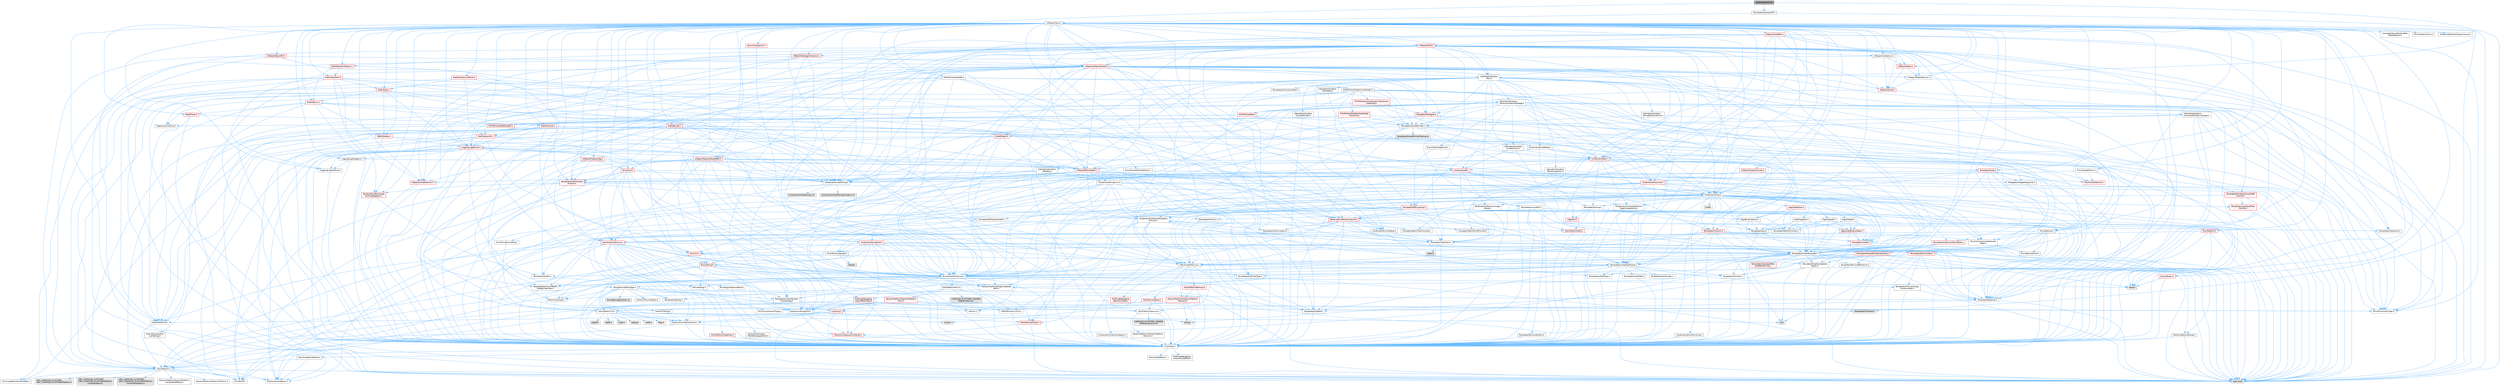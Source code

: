 digraph "IOutlinerColumn.h"
{
 // INTERACTIVE_SVG=YES
 // LATEX_PDF_SIZE
  bgcolor="transparent";
  edge [fontname=Helvetica,fontsize=10,labelfontname=Helvetica,labelfontsize=10];
  node [fontname=Helvetica,fontsize=10,shape=box,height=0.2,width=0.4];
  Node1 [id="Node000001",label="IOutlinerColumn.h",height=0.2,width=0.4,color="gray40", fillcolor="grey60", style="filled", fontcolor="black",tooltip=" "];
  Node1 -> Node2 [id="edge1_Node000001_Node000002",color="steelblue1",style="solid",tooltip=" "];
  Node2 [id="Node000002",label="Internationalization\l/Text.h",height=0.2,width=0.4,color="grey40", fillcolor="white", style="filled",URL="$d6/d35/Text_8h.html",tooltip=" "];
  Node2 -> Node3 [id="edge2_Node000002_Node000003",color="steelblue1",style="solid",tooltip=" "];
  Node3 [id="Node000003",label="CoreTypes.h",height=0.2,width=0.4,color="grey40", fillcolor="white", style="filled",URL="$dc/dec/CoreTypes_8h.html",tooltip=" "];
  Node3 -> Node4 [id="edge3_Node000003_Node000004",color="steelblue1",style="solid",tooltip=" "];
  Node4 [id="Node000004",label="HAL/Platform.h",height=0.2,width=0.4,color="grey40", fillcolor="white", style="filled",URL="$d9/dd0/Platform_8h.html",tooltip=" "];
  Node4 -> Node5 [id="edge4_Node000004_Node000005",color="steelblue1",style="solid",tooltip=" "];
  Node5 [id="Node000005",label="Misc/Build.h",height=0.2,width=0.4,color="grey40", fillcolor="white", style="filled",URL="$d3/dbb/Build_8h.html",tooltip=" "];
  Node4 -> Node6 [id="edge5_Node000004_Node000006",color="steelblue1",style="solid",tooltip=" "];
  Node6 [id="Node000006",label="Misc/LargeWorldCoordinates.h",height=0.2,width=0.4,color="grey40", fillcolor="white", style="filled",URL="$d2/dcb/LargeWorldCoordinates_8h.html",tooltip=" "];
  Node4 -> Node7 [id="edge6_Node000004_Node000007",color="steelblue1",style="solid",tooltip=" "];
  Node7 [id="Node000007",label="type_traits",height=0.2,width=0.4,color="grey60", fillcolor="#E0E0E0", style="filled",tooltip=" "];
  Node4 -> Node8 [id="edge7_Node000004_Node000008",color="steelblue1",style="solid",tooltip=" "];
  Node8 [id="Node000008",label="PreprocessorHelpers.h",height=0.2,width=0.4,color="grey40", fillcolor="white", style="filled",URL="$db/ddb/PreprocessorHelpers_8h.html",tooltip=" "];
  Node4 -> Node9 [id="edge8_Node000004_Node000009",color="steelblue1",style="solid",tooltip=" "];
  Node9 [id="Node000009",label="UBT_COMPILED_PLATFORM\l/UBT_COMPILED_PLATFORMPlatform\lCompilerPreSetup.h",height=0.2,width=0.4,color="grey60", fillcolor="#E0E0E0", style="filled",tooltip=" "];
  Node4 -> Node10 [id="edge9_Node000004_Node000010",color="steelblue1",style="solid",tooltip=" "];
  Node10 [id="Node000010",label="GenericPlatform/GenericPlatform\lCompilerPreSetup.h",height=0.2,width=0.4,color="grey40", fillcolor="white", style="filled",URL="$d9/dc8/GenericPlatformCompilerPreSetup_8h.html",tooltip=" "];
  Node4 -> Node11 [id="edge10_Node000004_Node000011",color="steelblue1",style="solid",tooltip=" "];
  Node11 [id="Node000011",label="GenericPlatform/GenericPlatform.h",height=0.2,width=0.4,color="grey40", fillcolor="white", style="filled",URL="$d6/d84/GenericPlatform_8h.html",tooltip=" "];
  Node4 -> Node12 [id="edge11_Node000004_Node000012",color="steelblue1",style="solid",tooltip=" "];
  Node12 [id="Node000012",label="UBT_COMPILED_PLATFORM\l/UBT_COMPILED_PLATFORMPlatform.h",height=0.2,width=0.4,color="grey60", fillcolor="#E0E0E0", style="filled",tooltip=" "];
  Node4 -> Node13 [id="edge12_Node000004_Node000013",color="steelblue1",style="solid",tooltip=" "];
  Node13 [id="Node000013",label="UBT_COMPILED_PLATFORM\l/UBT_COMPILED_PLATFORMPlatform\lCompilerSetup.h",height=0.2,width=0.4,color="grey60", fillcolor="#E0E0E0", style="filled",tooltip=" "];
  Node3 -> Node14 [id="edge13_Node000003_Node000014",color="steelblue1",style="solid",tooltip=" "];
  Node14 [id="Node000014",label="ProfilingDebugging\l/UMemoryDefines.h",height=0.2,width=0.4,color="grey40", fillcolor="white", style="filled",URL="$d2/da2/UMemoryDefines_8h.html",tooltip=" "];
  Node3 -> Node15 [id="edge14_Node000003_Node000015",color="steelblue1",style="solid",tooltip=" "];
  Node15 [id="Node000015",label="Misc/CoreMiscDefines.h",height=0.2,width=0.4,color="grey40", fillcolor="white", style="filled",URL="$da/d38/CoreMiscDefines_8h.html",tooltip=" "];
  Node15 -> Node4 [id="edge15_Node000015_Node000004",color="steelblue1",style="solid",tooltip=" "];
  Node15 -> Node8 [id="edge16_Node000015_Node000008",color="steelblue1",style="solid",tooltip=" "];
  Node3 -> Node16 [id="edge17_Node000003_Node000016",color="steelblue1",style="solid",tooltip=" "];
  Node16 [id="Node000016",label="Misc/CoreDefines.h",height=0.2,width=0.4,color="grey40", fillcolor="white", style="filled",URL="$d3/dd2/CoreDefines_8h.html",tooltip=" "];
  Node2 -> Node17 [id="edge18_Node000002_Node000017",color="steelblue1",style="solid",tooltip=" "];
  Node17 [id="Node000017",label="HAL/PlatformAtomics.h",height=0.2,width=0.4,color="grey40", fillcolor="white", style="filled",URL="$d3/d36/PlatformAtomics_8h.html",tooltip=" "];
  Node17 -> Node3 [id="edge19_Node000017_Node000003",color="steelblue1",style="solid",tooltip=" "];
  Node17 -> Node18 [id="edge20_Node000017_Node000018",color="steelblue1",style="solid",tooltip=" "];
  Node18 [id="Node000018",label="GenericPlatform/GenericPlatform\lAtomics.h",height=0.2,width=0.4,color="grey40", fillcolor="white", style="filled",URL="$da/d72/GenericPlatformAtomics_8h.html",tooltip=" "];
  Node18 -> Node3 [id="edge21_Node000018_Node000003",color="steelblue1",style="solid",tooltip=" "];
  Node17 -> Node19 [id="edge22_Node000017_Node000019",color="steelblue1",style="solid",tooltip=" "];
  Node19 [id="Node000019",label="COMPILED_PLATFORM_HEADER\l(PlatformAtomics.h)",height=0.2,width=0.4,color="grey60", fillcolor="#E0E0E0", style="filled",tooltip=" "];
  Node2 -> Node20 [id="edge23_Node000002_Node000020",color="steelblue1",style="solid",tooltip=" "];
  Node20 [id="Node000020",label="Misc/AssertionMacros.h",height=0.2,width=0.4,color="grey40", fillcolor="white", style="filled",URL="$d0/dfa/AssertionMacros_8h.html",tooltip=" "];
  Node20 -> Node3 [id="edge24_Node000020_Node000003",color="steelblue1",style="solid",tooltip=" "];
  Node20 -> Node4 [id="edge25_Node000020_Node000004",color="steelblue1",style="solid",tooltip=" "];
  Node20 -> Node21 [id="edge26_Node000020_Node000021",color="steelblue1",style="solid",tooltip=" "];
  Node21 [id="Node000021",label="HAL/PlatformMisc.h",height=0.2,width=0.4,color="grey40", fillcolor="white", style="filled",URL="$d0/df5/PlatformMisc_8h.html",tooltip=" "];
  Node21 -> Node3 [id="edge27_Node000021_Node000003",color="steelblue1",style="solid",tooltip=" "];
  Node21 -> Node22 [id="edge28_Node000021_Node000022",color="steelblue1",style="solid",tooltip=" "];
  Node22 [id="Node000022",label="GenericPlatform/GenericPlatform\lMisc.h",height=0.2,width=0.4,color="red", fillcolor="#FFF0F0", style="filled",URL="$db/d9a/GenericPlatformMisc_8h.html",tooltip=" "];
  Node22 -> Node23 [id="edge29_Node000022_Node000023",color="steelblue1",style="solid",tooltip=" "];
  Node23 [id="Node000023",label="Containers/StringFwd.h",height=0.2,width=0.4,color="grey40", fillcolor="white", style="filled",URL="$df/d37/StringFwd_8h.html",tooltip=" "];
  Node23 -> Node3 [id="edge30_Node000023_Node000003",color="steelblue1",style="solid",tooltip=" "];
  Node23 -> Node24 [id="edge31_Node000023_Node000024",color="steelblue1",style="solid",tooltip=" "];
  Node24 [id="Node000024",label="Traits/ElementType.h",height=0.2,width=0.4,color="red", fillcolor="#FFF0F0", style="filled",URL="$d5/d4f/ElementType_8h.html",tooltip=" "];
  Node24 -> Node4 [id="edge32_Node000024_Node000004",color="steelblue1",style="solid",tooltip=" "];
  Node24 -> Node7 [id="edge33_Node000024_Node000007",color="steelblue1",style="solid",tooltip=" "];
  Node23 -> Node26 [id="edge34_Node000023_Node000026",color="steelblue1",style="solid",tooltip=" "];
  Node26 [id="Node000026",label="Traits/IsContiguousContainer.h",height=0.2,width=0.4,color="red", fillcolor="#FFF0F0", style="filled",URL="$d5/d3c/IsContiguousContainer_8h.html",tooltip=" "];
  Node26 -> Node3 [id="edge35_Node000026_Node000003",color="steelblue1",style="solid",tooltip=" "];
  Node22 -> Node28 [id="edge36_Node000022_Node000028",color="steelblue1",style="solid",tooltip=" "];
  Node28 [id="Node000028",label="CoreFwd.h",height=0.2,width=0.4,color="red", fillcolor="#FFF0F0", style="filled",URL="$d1/d1e/CoreFwd_8h.html",tooltip=" "];
  Node28 -> Node3 [id="edge37_Node000028_Node000003",color="steelblue1",style="solid",tooltip=" "];
  Node28 -> Node29 [id="edge38_Node000028_Node000029",color="steelblue1",style="solid",tooltip=" "];
  Node29 [id="Node000029",label="Containers/ContainersFwd.h",height=0.2,width=0.4,color="grey40", fillcolor="white", style="filled",URL="$d4/d0a/ContainersFwd_8h.html",tooltip=" "];
  Node29 -> Node4 [id="edge39_Node000029_Node000004",color="steelblue1",style="solid",tooltip=" "];
  Node29 -> Node3 [id="edge40_Node000029_Node000003",color="steelblue1",style="solid",tooltip=" "];
  Node29 -> Node26 [id="edge41_Node000029_Node000026",color="steelblue1",style="solid",tooltip=" "];
  Node28 -> Node30 [id="edge42_Node000028_Node000030",color="steelblue1",style="solid",tooltip=" "];
  Node30 [id="Node000030",label="Math/MathFwd.h",height=0.2,width=0.4,color="grey40", fillcolor="white", style="filled",URL="$d2/d10/MathFwd_8h.html",tooltip=" "];
  Node30 -> Node4 [id="edge43_Node000030_Node000004",color="steelblue1",style="solid",tooltip=" "];
  Node22 -> Node3 [id="edge44_Node000022_Node000003",color="steelblue1",style="solid",tooltip=" "];
  Node22 -> Node33 [id="edge45_Node000022_Node000033",color="steelblue1",style="solid",tooltip=" "];
  Node33 [id="Node000033",label="HAL/PlatformCrt.h",height=0.2,width=0.4,color="grey40", fillcolor="white", style="filled",URL="$d8/d75/PlatformCrt_8h.html",tooltip=" "];
  Node33 -> Node34 [id="edge46_Node000033_Node000034",color="steelblue1",style="solid",tooltip=" "];
  Node34 [id="Node000034",label="new",height=0.2,width=0.4,color="grey60", fillcolor="#E0E0E0", style="filled",tooltip=" "];
  Node33 -> Node35 [id="edge47_Node000033_Node000035",color="steelblue1",style="solid",tooltip=" "];
  Node35 [id="Node000035",label="wchar.h",height=0.2,width=0.4,color="grey60", fillcolor="#E0E0E0", style="filled",tooltip=" "];
  Node33 -> Node36 [id="edge48_Node000033_Node000036",color="steelblue1",style="solid",tooltip=" "];
  Node36 [id="Node000036",label="stddef.h",height=0.2,width=0.4,color="grey60", fillcolor="#E0E0E0", style="filled",tooltip=" "];
  Node33 -> Node37 [id="edge49_Node000033_Node000037",color="steelblue1",style="solid",tooltip=" "];
  Node37 [id="Node000037",label="stdlib.h",height=0.2,width=0.4,color="grey60", fillcolor="#E0E0E0", style="filled",tooltip=" "];
  Node33 -> Node38 [id="edge50_Node000033_Node000038",color="steelblue1",style="solid",tooltip=" "];
  Node38 [id="Node000038",label="stdio.h",height=0.2,width=0.4,color="grey60", fillcolor="#E0E0E0", style="filled",tooltip=" "];
  Node33 -> Node39 [id="edge51_Node000033_Node000039",color="steelblue1",style="solid",tooltip=" "];
  Node39 [id="Node000039",label="stdarg.h",height=0.2,width=0.4,color="grey60", fillcolor="#E0E0E0", style="filled",tooltip=" "];
  Node33 -> Node40 [id="edge52_Node000033_Node000040",color="steelblue1",style="solid",tooltip=" "];
  Node40 [id="Node000040",label="math.h",height=0.2,width=0.4,color="grey60", fillcolor="#E0E0E0", style="filled",tooltip=" "];
  Node33 -> Node41 [id="edge53_Node000033_Node000041",color="steelblue1",style="solid",tooltip=" "];
  Node41 [id="Node000041",label="float.h",height=0.2,width=0.4,color="grey60", fillcolor="#E0E0E0", style="filled",tooltip=" "];
  Node33 -> Node42 [id="edge54_Node000033_Node000042",color="steelblue1",style="solid",tooltip=" "];
  Node42 [id="Node000042",label="string.h",height=0.2,width=0.4,color="grey60", fillcolor="#E0E0E0", style="filled",tooltip=" "];
  Node22 -> Node43 [id="edge55_Node000022_Node000043",color="steelblue1",style="solid",tooltip=" "];
  Node43 [id="Node000043",label="Math/NumericLimits.h",height=0.2,width=0.4,color="grey40", fillcolor="white", style="filled",URL="$df/d1b/NumericLimits_8h.html",tooltip=" "];
  Node43 -> Node3 [id="edge56_Node000043_Node000003",color="steelblue1",style="solid",tooltip=" "];
  Node22 -> Node44 [id="edge57_Node000022_Node000044",color="steelblue1",style="solid",tooltip=" "];
  Node44 [id="Node000044",label="Misc/CompressionFlags.h",height=0.2,width=0.4,color="grey40", fillcolor="white", style="filled",URL="$d9/d76/CompressionFlags_8h.html",tooltip=" "];
  Node22 -> Node45 [id="edge58_Node000022_Node000045",color="steelblue1",style="solid",tooltip=" "];
  Node45 [id="Node000045",label="Misc/EnumClassFlags.h",height=0.2,width=0.4,color="grey40", fillcolor="white", style="filled",URL="$d8/de7/EnumClassFlags_8h.html",tooltip=" "];
  Node21 -> Node48 [id="edge59_Node000021_Node000048",color="steelblue1",style="solid",tooltip=" "];
  Node48 [id="Node000048",label="COMPILED_PLATFORM_HEADER\l(PlatformMisc.h)",height=0.2,width=0.4,color="grey60", fillcolor="#E0E0E0", style="filled",tooltip=" "];
  Node21 -> Node49 [id="edge60_Node000021_Node000049",color="steelblue1",style="solid",tooltip=" "];
  Node49 [id="Node000049",label="ProfilingDebugging\l/CpuProfilerTrace.h",height=0.2,width=0.4,color="red", fillcolor="#FFF0F0", style="filled",URL="$da/dcb/CpuProfilerTrace_8h.html",tooltip=" "];
  Node49 -> Node3 [id="edge61_Node000049_Node000003",color="steelblue1",style="solid",tooltip=" "];
  Node49 -> Node29 [id="edge62_Node000049_Node000029",color="steelblue1",style="solid",tooltip=" "];
  Node49 -> Node17 [id="edge63_Node000049_Node000017",color="steelblue1",style="solid",tooltip=" "];
  Node49 -> Node8 [id="edge64_Node000049_Node000008",color="steelblue1",style="solid",tooltip=" "];
  Node49 -> Node5 [id="edge65_Node000049_Node000005",color="steelblue1",style="solid",tooltip=" "];
  Node49 -> Node51 [id="edge66_Node000049_Node000051",color="steelblue1",style="solid",tooltip=" "];
  Node51 [id="Node000051",label="Trace/Detail/Channel.h",height=0.2,width=0.4,color="grey60", fillcolor="#E0E0E0", style="filled",tooltip=" "];
  Node20 -> Node8 [id="edge67_Node000020_Node000008",color="steelblue1",style="solid",tooltip=" "];
  Node20 -> Node54 [id="edge68_Node000020_Node000054",color="steelblue1",style="solid",tooltip=" "];
  Node54 [id="Node000054",label="Templates/EnableIf.h",height=0.2,width=0.4,color="grey40", fillcolor="white", style="filled",URL="$d7/d60/EnableIf_8h.html",tooltip=" "];
  Node54 -> Node3 [id="edge69_Node000054_Node000003",color="steelblue1",style="solid",tooltip=" "];
  Node20 -> Node55 [id="edge70_Node000020_Node000055",color="steelblue1",style="solid",tooltip=" "];
  Node55 [id="Node000055",label="Templates/IsArrayOrRefOf\lTypeByPredicate.h",height=0.2,width=0.4,color="grey40", fillcolor="white", style="filled",URL="$d6/da1/IsArrayOrRefOfTypeByPredicate_8h.html",tooltip=" "];
  Node55 -> Node3 [id="edge71_Node000055_Node000003",color="steelblue1",style="solid",tooltip=" "];
  Node20 -> Node56 [id="edge72_Node000020_Node000056",color="steelblue1",style="solid",tooltip=" "];
  Node56 [id="Node000056",label="Templates/IsValidVariadic\lFunctionArg.h",height=0.2,width=0.4,color="grey40", fillcolor="white", style="filled",URL="$d0/dc8/IsValidVariadicFunctionArg_8h.html",tooltip=" "];
  Node56 -> Node3 [id="edge73_Node000056_Node000003",color="steelblue1",style="solid",tooltip=" "];
  Node56 -> Node57 [id="edge74_Node000056_Node000057",color="steelblue1",style="solid",tooltip=" "];
  Node57 [id="Node000057",label="IsEnum.h",height=0.2,width=0.4,color="grey40", fillcolor="white", style="filled",URL="$d4/de5/IsEnum_8h.html",tooltip=" "];
  Node56 -> Node7 [id="edge75_Node000056_Node000007",color="steelblue1",style="solid",tooltip=" "];
  Node20 -> Node58 [id="edge76_Node000020_Node000058",color="steelblue1",style="solid",tooltip=" "];
  Node58 [id="Node000058",label="Traits/IsCharEncodingCompatible\lWith.h",height=0.2,width=0.4,color="grey40", fillcolor="white", style="filled",URL="$df/dd1/IsCharEncodingCompatibleWith_8h.html",tooltip=" "];
  Node58 -> Node7 [id="edge77_Node000058_Node000007",color="steelblue1",style="solid",tooltip=" "];
  Node58 -> Node59 [id="edge78_Node000058_Node000059",color="steelblue1",style="solid",tooltip=" "];
  Node59 [id="Node000059",label="Traits/IsCharType.h",height=0.2,width=0.4,color="grey40", fillcolor="white", style="filled",URL="$db/d51/IsCharType_8h.html",tooltip=" "];
  Node59 -> Node3 [id="edge79_Node000059_Node000003",color="steelblue1",style="solid",tooltip=" "];
  Node20 -> Node60 [id="edge80_Node000020_Node000060",color="steelblue1",style="solid",tooltip=" "];
  Node60 [id="Node000060",label="Misc/VarArgs.h",height=0.2,width=0.4,color="grey40", fillcolor="white", style="filled",URL="$d5/d6f/VarArgs_8h.html",tooltip=" "];
  Node60 -> Node3 [id="edge81_Node000060_Node000003",color="steelblue1",style="solid",tooltip=" "];
  Node20 -> Node61 [id="edge82_Node000020_Node000061",color="steelblue1",style="solid",tooltip=" "];
  Node61 [id="Node000061",label="String/FormatStringSan.h",height=0.2,width=0.4,color="grey40", fillcolor="white", style="filled",URL="$d3/d8b/FormatStringSan_8h.html",tooltip=" "];
  Node61 -> Node7 [id="edge83_Node000061_Node000007",color="steelblue1",style="solid",tooltip=" "];
  Node61 -> Node3 [id="edge84_Node000061_Node000003",color="steelblue1",style="solid",tooltip=" "];
  Node61 -> Node62 [id="edge85_Node000061_Node000062",color="steelblue1",style="solid",tooltip=" "];
  Node62 [id="Node000062",label="Templates/Requires.h",height=0.2,width=0.4,color="grey40", fillcolor="white", style="filled",URL="$dc/d96/Requires_8h.html",tooltip=" "];
  Node62 -> Node54 [id="edge86_Node000062_Node000054",color="steelblue1",style="solid",tooltip=" "];
  Node62 -> Node7 [id="edge87_Node000062_Node000007",color="steelblue1",style="solid",tooltip=" "];
  Node61 -> Node63 [id="edge88_Node000061_Node000063",color="steelblue1",style="solid",tooltip=" "];
  Node63 [id="Node000063",label="Templates/Identity.h",height=0.2,width=0.4,color="grey40", fillcolor="white", style="filled",URL="$d0/dd5/Identity_8h.html",tooltip=" "];
  Node61 -> Node56 [id="edge89_Node000061_Node000056",color="steelblue1",style="solid",tooltip=" "];
  Node61 -> Node59 [id="edge90_Node000061_Node000059",color="steelblue1",style="solid",tooltip=" "];
  Node61 -> Node64 [id="edge91_Node000061_Node000064",color="steelblue1",style="solid",tooltip=" "];
  Node64 [id="Node000064",label="Traits/IsTEnumAsByte.h",height=0.2,width=0.4,color="grey40", fillcolor="white", style="filled",URL="$d1/de6/IsTEnumAsByte_8h.html",tooltip=" "];
  Node61 -> Node65 [id="edge92_Node000061_Node000065",color="steelblue1",style="solid",tooltip=" "];
  Node65 [id="Node000065",label="Traits/IsTString.h",height=0.2,width=0.4,color="grey40", fillcolor="white", style="filled",URL="$d0/df8/IsTString_8h.html",tooltip=" "];
  Node65 -> Node29 [id="edge93_Node000065_Node000029",color="steelblue1",style="solid",tooltip=" "];
  Node61 -> Node29 [id="edge94_Node000061_Node000029",color="steelblue1",style="solid",tooltip=" "];
  Node61 -> Node66 [id="edge95_Node000061_Node000066",color="steelblue1",style="solid",tooltip=" "];
  Node66 [id="Node000066",label="FormatStringSanErrors.inl",height=0.2,width=0.4,color="grey60", fillcolor="#E0E0E0", style="filled",tooltip=" "];
  Node20 -> Node67 [id="edge96_Node000020_Node000067",color="steelblue1",style="solid",tooltip=" "];
  Node67 [id="Node000067",label="atomic",height=0.2,width=0.4,color="grey60", fillcolor="#E0E0E0", style="filled",tooltip=" "];
  Node2 -> Node45 [id="edge97_Node000002_Node000045",color="steelblue1",style="solid",tooltip=" "];
  Node2 -> Node68 [id="edge98_Node000002_Node000068",color="steelblue1",style="solid",tooltip=" "];
  Node68 [id="Node000068",label="Templates/UnrealTypeTraits.h",height=0.2,width=0.4,color="grey40", fillcolor="white", style="filled",URL="$d2/d2d/UnrealTypeTraits_8h.html",tooltip=" "];
  Node68 -> Node3 [id="edge99_Node000068_Node000003",color="steelblue1",style="solid",tooltip=" "];
  Node68 -> Node69 [id="edge100_Node000068_Node000069",color="steelblue1",style="solid",tooltip=" "];
  Node69 [id="Node000069",label="Templates/IsPointer.h",height=0.2,width=0.4,color="grey40", fillcolor="white", style="filled",URL="$d7/d05/IsPointer_8h.html",tooltip=" "];
  Node69 -> Node3 [id="edge101_Node000069_Node000003",color="steelblue1",style="solid",tooltip=" "];
  Node68 -> Node20 [id="edge102_Node000068_Node000020",color="steelblue1",style="solid",tooltip=" "];
  Node68 -> Node70 [id="edge103_Node000068_Node000070",color="steelblue1",style="solid",tooltip=" "];
  Node70 [id="Node000070",label="Templates/AndOrNot.h",height=0.2,width=0.4,color="grey40", fillcolor="white", style="filled",URL="$db/d0a/AndOrNot_8h.html",tooltip=" "];
  Node70 -> Node3 [id="edge104_Node000070_Node000003",color="steelblue1",style="solid",tooltip=" "];
  Node68 -> Node54 [id="edge105_Node000068_Node000054",color="steelblue1",style="solid",tooltip=" "];
  Node68 -> Node71 [id="edge106_Node000068_Node000071",color="steelblue1",style="solid",tooltip=" "];
  Node71 [id="Node000071",label="Templates/IsArithmetic.h",height=0.2,width=0.4,color="grey40", fillcolor="white", style="filled",URL="$d2/d5d/IsArithmetic_8h.html",tooltip=" "];
  Node71 -> Node3 [id="edge107_Node000071_Node000003",color="steelblue1",style="solid",tooltip=" "];
  Node68 -> Node57 [id="edge108_Node000068_Node000057",color="steelblue1",style="solid",tooltip=" "];
  Node68 -> Node72 [id="edge109_Node000068_Node000072",color="steelblue1",style="solid",tooltip=" "];
  Node72 [id="Node000072",label="Templates/Models.h",height=0.2,width=0.4,color="grey40", fillcolor="white", style="filled",URL="$d3/d0c/Models_8h.html",tooltip=" "];
  Node72 -> Node63 [id="edge110_Node000072_Node000063",color="steelblue1",style="solid",tooltip=" "];
  Node68 -> Node73 [id="edge111_Node000068_Node000073",color="steelblue1",style="solid",tooltip=" "];
  Node73 [id="Node000073",label="Templates/IsPODType.h",height=0.2,width=0.4,color="grey40", fillcolor="white", style="filled",URL="$d7/db1/IsPODType_8h.html",tooltip=" "];
  Node73 -> Node3 [id="edge112_Node000073_Node000003",color="steelblue1",style="solid",tooltip=" "];
  Node68 -> Node74 [id="edge113_Node000068_Node000074",color="steelblue1",style="solid",tooltip=" "];
  Node74 [id="Node000074",label="Templates/IsUECoreType.h",height=0.2,width=0.4,color="grey40", fillcolor="white", style="filled",URL="$d1/db8/IsUECoreType_8h.html",tooltip=" "];
  Node74 -> Node3 [id="edge114_Node000074_Node000003",color="steelblue1",style="solid",tooltip=" "];
  Node74 -> Node7 [id="edge115_Node000074_Node000007",color="steelblue1",style="solid",tooltip=" "];
  Node68 -> Node75 [id="edge116_Node000068_Node000075",color="steelblue1",style="solid",tooltip=" "];
  Node75 [id="Node000075",label="Templates/IsTriviallyCopy\lConstructible.h",height=0.2,width=0.4,color="grey40", fillcolor="white", style="filled",URL="$d3/d78/IsTriviallyCopyConstructible_8h.html",tooltip=" "];
  Node75 -> Node3 [id="edge117_Node000075_Node000003",color="steelblue1",style="solid",tooltip=" "];
  Node75 -> Node7 [id="edge118_Node000075_Node000007",color="steelblue1",style="solid",tooltip=" "];
  Node2 -> Node76 [id="edge119_Node000002_Node000076",color="steelblue1",style="solid",tooltip=" "];
  Node76 [id="Node000076",label="Containers/Array.h",height=0.2,width=0.4,color="grey40", fillcolor="white", style="filled",URL="$df/dd0/Array_8h.html",tooltip=" "];
  Node76 -> Node3 [id="edge120_Node000076_Node000003",color="steelblue1",style="solid",tooltip=" "];
  Node76 -> Node20 [id="edge121_Node000076_Node000020",color="steelblue1",style="solid",tooltip=" "];
  Node76 -> Node77 [id="edge122_Node000076_Node000077",color="steelblue1",style="solid",tooltip=" "];
  Node77 [id="Node000077",label="Misc/IntrusiveUnsetOptional\lState.h",height=0.2,width=0.4,color="grey40", fillcolor="white", style="filled",URL="$d2/d0a/IntrusiveUnsetOptionalState_8h.html",tooltip=" "];
  Node77 -> Node78 [id="edge123_Node000077_Node000078",color="steelblue1",style="solid",tooltip=" "];
  Node78 [id="Node000078",label="Misc/OptionalFwd.h",height=0.2,width=0.4,color="grey40", fillcolor="white", style="filled",URL="$dc/d50/OptionalFwd_8h.html",tooltip=" "];
  Node76 -> Node79 [id="edge124_Node000076_Node000079",color="steelblue1",style="solid",tooltip=" "];
  Node79 [id="Node000079",label="Misc/ReverseIterate.h",height=0.2,width=0.4,color="grey40", fillcolor="white", style="filled",URL="$db/de3/ReverseIterate_8h.html",tooltip=" "];
  Node79 -> Node4 [id="edge125_Node000079_Node000004",color="steelblue1",style="solid",tooltip=" "];
  Node79 -> Node80 [id="edge126_Node000079_Node000080",color="steelblue1",style="solid",tooltip=" "];
  Node80 [id="Node000080",label="iterator",height=0.2,width=0.4,color="grey60", fillcolor="#E0E0E0", style="filled",tooltip=" "];
  Node76 -> Node81 [id="edge127_Node000076_Node000081",color="steelblue1",style="solid",tooltip=" "];
  Node81 [id="Node000081",label="HAL/UnrealMemory.h",height=0.2,width=0.4,color="grey40", fillcolor="white", style="filled",URL="$d9/d96/UnrealMemory_8h.html",tooltip=" "];
  Node81 -> Node3 [id="edge128_Node000081_Node000003",color="steelblue1",style="solid",tooltip=" "];
  Node81 -> Node82 [id="edge129_Node000081_Node000082",color="steelblue1",style="solid",tooltip=" "];
  Node82 [id="Node000082",label="GenericPlatform/GenericPlatform\lMemory.h",height=0.2,width=0.4,color="red", fillcolor="#FFF0F0", style="filled",URL="$dd/d22/GenericPlatformMemory_8h.html",tooltip=" "];
  Node82 -> Node28 [id="edge130_Node000082_Node000028",color="steelblue1",style="solid",tooltip=" "];
  Node82 -> Node3 [id="edge131_Node000082_Node000003",color="steelblue1",style="solid",tooltip=" "];
  Node82 -> Node42 [id="edge132_Node000082_Node000042",color="steelblue1",style="solid",tooltip=" "];
  Node82 -> Node35 [id="edge133_Node000082_Node000035",color="steelblue1",style="solid",tooltip=" "];
  Node81 -> Node85 [id="edge134_Node000081_Node000085",color="steelblue1",style="solid",tooltip=" "];
  Node85 [id="Node000085",label="HAL/MemoryBase.h",height=0.2,width=0.4,color="red", fillcolor="#FFF0F0", style="filled",URL="$d6/d9f/MemoryBase_8h.html",tooltip=" "];
  Node85 -> Node3 [id="edge135_Node000085_Node000003",color="steelblue1",style="solid",tooltip=" "];
  Node85 -> Node17 [id="edge136_Node000085_Node000017",color="steelblue1",style="solid",tooltip=" "];
  Node85 -> Node33 [id="edge137_Node000085_Node000033",color="steelblue1",style="solid",tooltip=" "];
  Node81 -> Node96 [id="edge138_Node000081_Node000096",color="steelblue1",style="solid",tooltip=" "];
  Node96 [id="Node000096",label="HAL/PlatformMemory.h",height=0.2,width=0.4,color="red", fillcolor="#FFF0F0", style="filled",URL="$de/d68/PlatformMemory_8h.html",tooltip=" "];
  Node96 -> Node3 [id="edge139_Node000096_Node000003",color="steelblue1",style="solid",tooltip=" "];
  Node96 -> Node82 [id="edge140_Node000096_Node000082",color="steelblue1",style="solid",tooltip=" "];
  Node81 -> Node98 [id="edge141_Node000081_Node000098",color="steelblue1",style="solid",tooltip=" "];
  Node98 [id="Node000098",label="ProfilingDebugging\l/MemoryTrace.h",height=0.2,width=0.4,color="red", fillcolor="#FFF0F0", style="filled",URL="$da/dd7/MemoryTrace_8h.html",tooltip=" "];
  Node98 -> Node4 [id="edge142_Node000098_Node000004",color="steelblue1",style="solid",tooltip=" "];
  Node98 -> Node45 [id="edge143_Node000098_Node000045",color="steelblue1",style="solid",tooltip=" "];
  Node81 -> Node69 [id="edge144_Node000081_Node000069",color="steelblue1",style="solid",tooltip=" "];
  Node76 -> Node68 [id="edge145_Node000076_Node000068",color="steelblue1",style="solid",tooltip=" "];
  Node76 -> Node99 [id="edge146_Node000076_Node000099",color="steelblue1",style="solid",tooltip=" "];
  Node99 [id="Node000099",label="Templates/UnrealTemplate.h",height=0.2,width=0.4,color="grey40", fillcolor="white", style="filled",URL="$d4/d24/UnrealTemplate_8h.html",tooltip=" "];
  Node99 -> Node3 [id="edge147_Node000099_Node000003",color="steelblue1",style="solid",tooltip=" "];
  Node99 -> Node69 [id="edge148_Node000099_Node000069",color="steelblue1",style="solid",tooltip=" "];
  Node99 -> Node81 [id="edge149_Node000099_Node000081",color="steelblue1",style="solid",tooltip=" "];
  Node99 -> Node100 [id="edge150_Node000099_Node000100",color="steelblue1",style="solid",tooltip=" "];
  Node100 [id="Node000100",label="Templates/CopyQualifiers\lAndRefsFromTo.h",height=0.2,width=0.4,color="red", fillcolor="#FFF0F0", style="filled",URL="$d3/db3/CopyQualifiersAndRefsFromTo_8h.html",tooltip=" "];
  Node99 -> Node68 [id="edge151_Node000099_Node000068",color="steelblue1",style="solid",tooltip=" "];
  Node99 -> Node102 [id="edge152_Node000099_Node000102",color="steelblue1",style="solid",tooltip=" "];
  Node102 [id="Node000102",label="Templates/RemoveReference.h",height=0.2,width=0.4,color="grey40", fillcolor="white", style="filled",URL="$da/dbe/RemoveReference_8h.html",tooltip=" "];
  Node102 -> Node3 [id="edge153_Node000102_Node000003",color="steelblue1",style="solid",tooltip=" "];
  Node99 -> Node62 [id="edge154_Node000099_Node000062",color="steelblue1",style="solid",tooltip=" "];
  Node99 -> Node103 [id="edge155_Node000099_Node000103",color="steelblue1",style="solid",tooltip=" "];
  Node103 [id="Node000103",label="Templates/TypeCompatible\lBytes.h",height=0.2,width=0.4,color="grey40", fillcolor="white", style="filled",URL="$df/d0a/TypeCompatibleBytes_8h.html",tooltip=" "];
  Node103 -> Node3 [id="edge156_Node000103_Node000003",color="steelblue1",style="solid",tooltip=" "];
  Node103 -> Node42 [id="edge157_Node000103_Node000042",color="steelblue1",style="solid",tooltip=" "];
  Node103 -> Node34 [id="edge158_Node000103_Node000034",color="steelblue1",style="solid",tooltip=" "];
  Node103 -> Node7 [id="edge159_Node000103_Node000007",color="steelblue1",style="solid",tooltip=" "];
  Node99 -> Node63 [id="edge160_Node000099_Node000063",color="steelblue1",style="solid",tooltip=" "];
  Node99 -> Node26 [id="edge161_Node000099_Node000026",color="steelblue1",style="solid",tooltip=" "];
  Node99 -> Node104 [id="edge162_Node000099_Node000104",color="steelblue1",style="solid",tooltip=" "];
  Node104 [id="Node000104",label="Traits/UseBitwiseSwap.h",height=0.2,width=0.4,color="grey40", fillcolor="white", style="filled",URL="$db/df3/UseBitwiseSwap_8h.html",tooltip=" "];
  Node104 -> Node3 [id="edge163_Node000104_Node000003",color="steelblue1",style="solid",tooltip=" "];
  Node104 -> Node7 [id="edge164_Node000104_Node000007",color="steelblue1",style="solid",tooltip=" "];
  Node99 -> Node7 [id="edge165_Node000099_Node000007",color="steelblue1",style="solid",tooltip=" "];
  Node76 -> Node105 [id="edge166_Node000076_Node000105",color="steelblue1",style="solid",tooltip=" "];
  Node105 [id="Node000105",label="Containers/AllowShrinking.h",height=0.2,width=0.4,color="grey40", fillcolor="white", style="filled",URL="$d7/d1a/AllowShrinking_8h.html",tooltip=" "];
  Node105 -> Node3 [id="edge167_Node000105_Node000003",color="steelblue1",style="solid",tooltip=" "];
  Node76 -> Node106 [id="edge168_Node000076_Node000106",color="steelblue1",style="solid",tooltip=" "];
  Node106 [id="Node000106",label="Containers/ContainerAllocation\lPolicies.h",height=0.2,width=0.4,color="grey40", fillcolor="white", style="filled",URL="$d7/dff/ContainerAllocationPolicies_8h.html",tooltip=" "];
  Node106 -> Node3 [id="edge169_Node000106_Node000003",color="steelblue1",style="solid",tooltip=" "];
  Node106 -> Node107 [id="edge170_Node000106_Node000107",color="steelblue1",style="solid",tooltip=" "];
  Node107 [id="Node000107",label="Containers/ContainerHelpers.h",height=0.2,width=0.4,color="grey40", fillcolor="white", style="filled",URL="$d7/d33/ContainerHelpers_8h.html",tooltip=" "];
  Node107 -> Node3 [id="edge171_Node000107_Node000003",color="steelblue1",style="solid",tooltip=" "];
  Node106 -> Node106 [id="edge172_Node000106_Node000106",color="steelblue1",style="solid",tooltip=" "];
  Node106 -> Node108 [id="edge173_Node000106_Node000108",color="steelblue1",style="solid",tooltip=" "];
  Node108 [id="Node000108",label="HAL/PlatformMath.h",height=0.2,width=0.4,color="red", fillcolor="#FFF0F0", style="filled",URL="$dc/d53/PlatformMath_8h.html",tooltip=" "];
  Node108 -> Node3 [id="edge174_Node000108_Node000003",color="steelblue1",style="solid",tooltip=" "];
  Node106 -> Node81 [id="edge175_Node000106_Node000081",color="steelblue1",style="solid",tooltip=" "];
  Node106 -> Node43 [id="edge176_Node000106_Node000043",color="steelblue1",style="solid",tooltip=" "];
  Node106 -> Node20 [id="edge177_Node000106_Node000020",color="steelblue1",style="solid",tooltip=" "];
  Node106 -> Node116 [id="edge178_Node000106_Node000116",color="steelblue1",style="solid",tooltip=" "];
  Node116 [id="Node000116",label="Templates/IsPolymorphic.h",height=0.2,width=0.4,color="grey40", fillcolor="white", style="filled",URL="$dc/d20/IsPolymorphic_8h.html",tooltip=" "];
  Node106 -> Node117 [id="edge179_Node000106_Node000117",color="steelblue1",style="solid",tooltip=" "];
  Node117 [id="Node000117",label="Templates/MemoryOps.h",height=0.2,width=0.4,color="red", fillcolor="#FFF0F0", style="filled",URL="$db/dea/MemoryOps_8h.html",tooltip=" "];
  Node117 -> Node3 [id="edge180_Node000117_Node000003",color="steelblue1",style="solid",tooltip=" "];
  Node117 -> Node81 [id="edge181_Node000117_Node000081",color="steelblue1",style="solid",tooltip=" "];
  Node117 -> Node75 [id="edge182_Node000117_Node000075",color="steelblue1",style="solid",tooltip=" "];
  Node117 -> Node62 [id="edge183_Node000117_Node000062",color="steelblue1",style="solid",tooltip=" "];
  Node117 -> Node68 [id="edge184_Node000117_Node000068",color="steelblue1",style="solid",tooltip=" "];
  Node117 -> Node104 [id="edge185_Node000117_Node000104",color="steelblue1",style="solid",tooltip=" "];
  Node117 -> Node34 [id="edge186_Node000117_Node000034",color="steelblue1",style="solid",tooltip=" "];
  Node117 -> Node7 [id="edge187_Node000117_Node000007",color="steelblue1",style="solid",tooltip=" "];
  Node106 -> Node103 [id="edge188_Node000106_Node000103",color="steelblue1",style="solid",tooltip=" "];
  Node106 -> Node7 [id="edge189_Node000106_Node000007",color="steelblue1",style="solid",tooltip=" "];
  Node76 -> Node118 [id="edge190_Node000076_Node000118",color="steelblue1",style="solid",tooltip=" "];
  Node118 [id="Node000118",label="Containers/ContainerElement\lTypeCompatibility.h",height=0.2,width=0.4,color="grey40", fillcolor="white", style="filled",URL="$df/ddf/ContainerElementTypeCompatibility_8h.html",tooltip=" "];
  Node118 -> Node3 [id="edge191_Node000118_Node000003",color="steelblue1",style="solid",tooltip=" "];
  Node118 -> Node68 [id="edge192_Node000118_Node000068",color="steelblue1",style="solid",tooltip=" "];
  Node76 -> Node119 [id="edge193_Node000076_Node000119",color="steelblue1",style="solid",tooltip=" "];
  Node119 [id="Node000119",label="Serialization/Archive.h",height=0.2,width=0.4,color="red", fillcolor="#FFF0F0", style="filled",URL="$d7/d3b/Archive_8h.html",tooltip=" "];
  Node119 -> Node28 [id="edge194_Node000119_Node000028",color="steelblue1",style="solid",tooltip=" "];
  Node119 -> Node3 [id="edge195_Node000119_Node000003",color="steelblue1",style="solid",tooltip=" "];
  Node119 -> Node120 [id="edge196_Node000119_Node000120",color="steelblue1",style="solid",tooltip=" "];
  Node120 [id="Node000120",label="HAL/PlatformProperties.h",height=0.2,width=0.4,color="red", fillcolor="#FFF0F0", style="filled",URL="$d9/db0/PlatformProperties_8h.html",tooltip=" "];
  Node120 -> Node3 [id="edge197_Node000120_Node000003",color="steelblue1",style="solid",tooltip=" "];
  Node119 -> Node123 [id="edge198_Node000119_Node000123",color="steelblue1",style="solid",tooltip=" "];
  Node123 [id="Node000123",label="Internationalization\l/TextNamespaceFwd.h",height=0.2,width=0.4,color="grey40", fillcolor="white", style="filled",URL="$d8/d97/TextNamespaceFwd_8h.html",tooltip=" "];
  Node123 -> Node3 [id="edge199_Node000123_Node000003",color="steelblue1",style="solid",tooltip=" "];
  Node119 -> Node30 [id="edge200_Node000119_Node000030",color="steelblue1",style="solid",tooltip=" "];
  Node119 -> Node20 [id="edge201_Node000119_Node000020",color="steelblue1",style="solid",tooltip=" "];
  Node119 -> Node5 [id="edge202_Node000119_Node000005",color="steelblue1",style="solid",tooltip=" "];
  Node119 -> Node44 [id="edge203_Node000119_Node000044",color="steelblue1",style="solid",tooltip=" "];
  Node119 -> Node124 [id="edge204_Node000119_Node000124",color="steelblue1",style="solid",tooltip=" "];
  Node124 [id="Node000124",label="Misc/EngineVersionBase.h",height=0.2,width=0.4,color="grey40", fillcolor="white", style="filled",URL="$d5/d2b/EngineVersionBase_8h.html",tooltip=" "];
  Node124 -> Node3 [id="edge205_Node000124_Node000003",color="steelblue1",style="solid",tooltip=" "];
  Node119 -> Node60 [id="edge206_Node000119_Node000060",color="steelblue1",style="solid",tooltip=" "];
  Node119 -> Node54 [id="edge207_Node000119_Node000054",color="steelblue1",style="solid",tooltip=" "];
  Node119 -> Node55 [id="edge208_Node000119_Node000055",color="steelblue1",style="solid",tooltip=" "];
  Node119 -> Node56 [id="edge209_Node000119_Node000056",color="steelblue1",style="solid",tooltip=" "];
  Node119 -> Node99 [id="edge210_Node000119_Node000099",color="steelblue1",style="solid",tooltip=" "];
  Node119 -> Node58 [id="edge211_Node000119_Node000058",color="steelblue1",style="solid",tooltip=" "];
  Node76 -> Node129 [id="edge212_Node000076_Node000129",color="steelblue1",style="solid",tooltip=" "];
  Node129 [id="Node000129",label="Serialization/MemoryImage\lWriter.h",height=0.2,width=0.4,color="grey40", fillcolor="white", style="filled",URL="$d0/d08/MemoryImageWriter_8h.html",tooltip=" "];
  Node129 -> Node3 [id="edge213_Node000129_Node000003",color="steelblue1",style="solid",tooltip=" "];
  Node129 -> Node130 [id="edge214_Node000129_Node000130",color="steelblue1",style="solid",tooltip=" "];
  Node130 [id="Node000130",label="Serialization/MemoryLayout.h",height=0.2,width=0.4,color="red", fillcolor="#FFF0F0", style="filled",URL="$d7/d66/MemoryLayout_8h.html",tooltip=" "];
  Node130 -> Node131 [id="edge215_Node000130_Node000131",color="steelblue1",style="solid",tooltip=" "];
  Node131 [id="Node000131",label="Concepts/StaticClassProvider.h",height=0.2,width=0.4,color="grey40", fillcolor="white", style="filled",URL="$dd/d83/StaticClassProvider_8h.html",tooltip=" "];
  Node130 -> Node132 [id="edge216_Node000130_Node000132",color="steelblue1",style="solid",tooltip=" "];
  Node132 [id="Node000132",label="Concepts/StaticStructProvider.h",height=0.2,width=0.4,color="grey40", fillcolor="white", style="filled",URL="$d5/d77/StaticStructProvider_8h.html",tooltip=" "];
  Node130 -> Node133 [id="edge217_Node000130_Node000133",color="steelblue1",style="solid",tooltip=" "];
  Node133 [id="Node000133",label="Containers/EnumAsByte.h",height=0.2,width=0.4,color="grey40", fillcolor="white", style="filled",URL="$d6/d9a/EnumAsByte_8h.html",tooltip=" "];
  Node133 -> Node3 [id="edge218_Node000133_Node000003",color="steelblue1",style="solid",tooltip=" "];
  Node133 -> Node73 [id="edge219_Node000133_Node000073",color="steelblue1",style="solid",tooltip=" "];
  Node133 -> Node134 [id="edge220_Node000133_Node000134",color="steelblue1",style="solid",tooltip=" "];
  Node134 [id="Node000134",label="Templates/TypeHash.h",height=0.2,width=0.4,color="grey40", fillcolor="white", style="filled",URL="$d1/d62/TypeHash_8h.html",tooltip=" "];
  Node134 -> Node3 [id="edge221_Node000134_Node000003",color="steelblue1",style="solid",tooltip=" "];
  Node134 -> Node62 [id="edge222_Node000134_Node000062",color="steelblue1",style="solid",tooltip=" "];
  Node134 -> Node135 [id="edge223_Node000134_Node000135",color="steelblue1",style="solid",tooltip=" "];
  Node135 [id="Node000135",label="Misc/Crc.h",height=0.2,width=0.4,color="red", fillcolor="#FFF0F0", style="filled",URL="$d4/dd2/Crc_8h.html",tooltip=" "];
  Node135 -> Node3 [id="edge224_Node000135_Node000003",color="steelblue1",style="solid",tooltip=" "];
  Node135 -> Node20 [id="edge225_Node000135_Node000020",color="steelblue1",style="solid",tooltip=" "];
  Node135 -> Node136 [id="edge226_Node000135_Node000136",color="steelblue1",style="solid",tooltip=" "];
  Node136 [id="Node000136",label="Misc/CString.h",height=0.2,width=0.4,color="red", fillcolor="#FFF0F0", style="filled",URL="$d2/d49/CString_8h.html",tooltip=" "];
  Node136 -> Node3 [id="edge227_Node000136_Node000003",color="steelblue1",style="solid",tooltip=" "];
  Node136 -> Node33 [id="edge228_Node000136_Node000033",color="steelblue1",style="solid",tooltip=" "];
  Node136 -> Node20 [id="edge229_Node000136_Node000020",color="steelblue1",style="solid",tooltip=" "];
  Node136 -> Node60 [id="edge230_Node000136_Node000060",color="steelblue1",style="solid",tooltip=" "];
  Node136 -> Node55 [id="edge231_Node000136_Node000055",color="steelblue1",style="solid",tooltip=" "];
  Node136 -> Node56 [id="edge232_Node000136_Node000056",color="steelblue1",style="solid",tooltip=" "];
  Node136 -> Node58 [id="edge233_Node000136_Node000058",color="steelblue1",style="solid",tooltip=" "];
  Node135 -> Node68 [id="edge234_Node000135_Node000068",color="steelblue1",style="solid",tooltip=" "];
  Node135 -> Node59 [id="edge235_Node000135_Node000059",color="steelblue1",style="solid",tooltip=" "];
  Node134 -> Node140 [id="edge236_Node000134_Node000140",color="steelblue1",style="solid",tooltip=" "];
  Node140 [id="Node000140",label="stdint.h",height=0.2,width=0.4,color="grey60", fillcolor="#E0E0E0", style="filled",tooltip=" "];
  Node134 -> Node7 [id="edge237_Node000134_Node000007",color="steelblue1",style="solid",tooltip=" "];
  Node130 -> Node23 [id="edge238_Node000130_Node000023",color="steelblue1",style="solid",tooltip=" "];
  Node130 -> Node81 [id="edge239_Node000130_Node000081",color="steelblue1",style="solid",tooltip=" "];
  Node130 -> Node54 [id="edge240_Node000130_Node000054",color="steelblue1",style="solid",tooltip=" "];
  Node130 -> Node142 [id="edge241_Node000130_Node000142",color="steelblue1",style="solid",tooltip=" "];
  Node142 [id="Node000142",label="Templates/IsAbstract.h",height=0.2,width=0.4,color="grey40", fillcolor="white", style="filled",URL="$d8/db7/IsAbstract_8h.html",tooltip=" "];
  Node130 -> Node116 [id="edge242_Node000130_Node000116",color="steelblue1",style="solid",tooltip=" "];
  Node130 -> Node72 [id="edge243_Node000130_Node000072",color="steelblue1",style="solid",tooltip=" "];
  Node130 -> Node99 [id="edge244_Node000130_Node000099",color="steelblue1",style="solid",tooltip=" "];
  Node76 -> Node143 [id="edge245_Node000076_Node000143",color="steelblue1",style="solid",tooltip=" "];
  Node143 [id="Node000143",label="Algo/Heapify.h",height=0.2,width=0.4,color="grey40", fillcolor="white", style="filled",URL="$d0/d2a/Heapify_8h.html",tooltip=" "];
  Node143 -> Node144 [id="edge246_Node000143_Node000144",color="steelblue1",style="solid",tooltip=" "];
  Node144 [id="Node000144",label="Algo/Impl/BinaryHeap.h",height=0.2,width=0.4,color="red", fillcolor="#FFF0F0", style="filled",URL="$d7/da3/Algo_2Impl_2BinaryHeap_8h.html",tooltip=" "];
  Node144 -> Node145 [id="edge247_Node000144_Node000145",color="steelblue1",style="solid",tooltip=" "];
  Node145 [id="Node000145",label="Templates/Invoke.h",height=0.2,width=0.4,color="red", fillcolor="#FFF0F0", style="filled",URL="$d7/deb/Invoke_8h.html",tooltip=" "];
  Node145 -> Node3 [id="edge248_Node000145_Node000003",color="steelblue1",style="solid",tooltip=" "];
  Node145 -> Node99 [id="edge249_Node000145_Node000099",color="steelblue1",style="solid",tooltip=" "];
  Node145 -> Node7 [id="edge250_Node000145_Node000007",color="steelblue1",style="solid",tooltip=" "];
  Node144 -> Node7 [id="edge251_Node000144_Node000007",color="steelblue1",style="solid",tooltip=" "];
  Node143 -> Node149 [id="edge252_Node000143_Node000149",color="steelblue1",style="solid",tooltip=" "];
  Node149 [id="Node000149",label="Templates/IdentityFunctor.h",height=0.2,width=0.4,color="grey40", fillcolor="white", style="filled",URL="$d7/d2e/IdentityFunctor_8h.html",tooltip=" "];
  Node149 -> Node4 [id="edge253_Node000149_Node000004",color="steelblue1",style="solid",tooltip=" "];
  Node143 -> Node145 [id="edge254_Node000143_Node000145",color="steelblue1",style="solid",tooltip=" "];
  Node143 -> Node150 [id="edge255_Node000143_Node000150",color="steelblue1",style="solid",tooltip=" "];
  Node150 [id="Node000150",label="Templates/Less.h",height=0.2,width=0.4,color="grey40", fillcolor="white", style="filled",URL="$de/dc8/Less_8h.html",tooltip=" "];
  Node150 -> Node3 [id="edge256_Node000150_Node000003",color="steelblue1",style="solid",tooltip=" "];
  Node150 -> Node99 [id="edge257_Node000150_Node000099",color="steelblue1",style="solid",tooltip=" "];
  Node143 -> Node99 [id="edge258_Node000143_Node000099",color="steelblue1",style="solid",tooltip=" "];
  Node76 -> Node151 [id="edge259_Node000076_Node000151",color="steelblue1",style="solid",tooltip=" "];
  Node151 [id="Node000151",label="Algo/HeapSort.h",height=0.2,width=0.4,color="grey40", fillcolor="white", style="filled",URL="$d3/d92/HeapSort_8h.html",tooltip=" "];
  Node151 -> Node144 [id="edge260_Node000151_Node000144",color="steelblue1",style="solid",tooltip=" "];
  Node151 -> Node149 [id="edge261_Node000151_Node000149",color="steelblue1",style="solid",tooltip=" "];
  Node151 -> Node150 [id="edge262_Node000151_Node000150",color="steelblue1",style="solid",tooltip=" "];
  Node151 -> Node99 [id="edge263_Node000151_Node000099",color="steelblue1",style="solid",tooltip=" "];
  Node76 -> Node152 [id="edge264_Node000076_Node000152",color="steelblue1",style="solid",tooltip=" "];
  Node152 [id="Node000152",label="Algo/IsHeap.h",height=0.2,width=0.4,color="grey40", fillcolor="white", style="filled",URL="$de/d32/IsHeap_8h.html",tooltip=" "];
  Node152 -> Node144 [id="edge265_Node000152_Node000144",color="steelblue1",style="solid",tooltip=" "];
  Node152 -> Node149 [id="edge266_Node000152_Node000149",color="steelblue1",style="solid",tooltip=" "];
  Node152 -> Node145 [id="edge267_Node000152_Node000145",color="steelblue1",style="solid",tooltip=" "];
  Node152 -> Node150 [id="edge268_Node000152_Node000150",color="steelblue1",style="solid",tooltip=" "];
  Node152 -> Node99 [id="edge269_Node000152_Node000099",color="steelblue1",style="solid",tooltip=" "];
  Node76 -> Node144 [id="edge270_Node000076_Node000144",color="steelblue1",style="solid",tooltip=" "];
  Node76 -> Node153 [id="edge271_Node000076_Node000153",color="steelblue1",style="solid",tooltip=" "];
  Node153 [id="Node000153",label="Algo/StableSort.h",height=0.2,width=0.4,color="red", fillcolor="#FFF0F0", style="filled",URL="$d7/d3c/StableSort_8h.html",tooltip=" "];
  Node153 -> Node154 [id="edge272_Node000153_Node000154",color="steelblue1",style="solid",tooltip=" "];
  Node154 [id="Node000154",label="Algo/BinarySearch.h",height=0.2,width=0.4,color="grey40", fillcolor="white", style="filled",URL="$db/db4/BinarySearch_8h.html",tooltip=" "];
  Node154 -> Node149 [id="edge273_Node000154_Node000149",color="steelblue1",style="solid",tooltip=" "];
  Node154 -> Node145 [id="edge274_Node000154_Node000145",color="steelblue1",style="solid",tooltip=" "];
  Node154 -> Node150 [id="edge275_Node000154_Node000150",color="steelblue1",style="solid",tooltip=" "];
  Node153 -> Node149 [id="edge276_Node000153_Node000149",color="steelblue1",style="solid",tooltip=" "];
  Node153 -> Node145 [id="edge277_Node000153_Node000145",color="steelblue1",style="solid",tooltip=" "];
  Node153 -> Node150 [id="edge278_Node000153_Node000150",color="steelblue1",style="solid",tooltip=" "];
  Node153 -> Node99 [id="edge279_Node000153_Node000099",color="steelblue1",style="solid",tooltip=" "];
  Node76 -> Node156 [id="edge280_Node000076_Node000156",color="steelblue1",style="solid",tooltip=" "];
  Node156 [id="Node000156",label="Concepts/GetTypeHashable.h",height=0.2,width=0.4,color="grey40", fillcolor="white", style="filled",URL="$d3/da2/GetTypeHashable_8h.html",tooltip=" "];
  Node156 -> Node3 [id="edge281_Node000156_Node000003",color="steelblue1",style="solid",tooltip=" "];
  Node156 -> Node134 [id="edge282_Node000156_Node000134",color="steelblue1",style="solid",tooltip=" "];
  Node76 -> Node149 [id="edge283_Node000076_Node000149",color="steelblue1",style="solid",tooltip=" "];
  Node76 -> Node145 [id="edge284_Node000076_Node000145",color="steelblue1",style="solid",tooltip=" "];
  Node76 -> Node150 [id="edge285_Node000076_Node000150",color="steelblue1",style="solid",tooltip=" "];
  Node76 -> Node157 [id="edge286_Node000076_Node000157",color="steelblue1",style="solid",tooltip=" "];
  Node157 [id="Node000157",label="Templates/LosesQualifiers\lFromTo.h",height=0.2,width=0.4,color="red", fillcolor="#FFF0F0", style="filled",URL="$d2/db3/LosesQualifiersFromTo_8h.html",tooltip=" "];
  Node157 -> Node7 [id="edge287_Node000157_Node000007",color="steelblue1",style="solid",tooltip=" "];
  Node76 -> Node62 [id="edge288_Node000076_Node000062",color="steelblue1",style="solid",tooltip=" "];
  Node76 -> Node158 [id="edge289_Node000076_Node000158",color="steelblue1",style="solid",tooltip=" "];
  Node158 [id="Node000158",label="Templates/Sorting.h",height=0.2,width=0.4,color="grey40", fillcolor="white", style="filled",URL="$d3/d9e/Sorting_8h.html",tooltip=" "];
  Node158 -> Node3 [id="edge290_Node000158_Node000003",color="steelblue1",style="solid",tooltip=" "];
  Node158 -> Node154 [id="edge291_Node000158_Node000154",color="steelblue1",style="solid",tooltip=" "];
  Node158 -> Node159 [id="edge292_Node000158_Node000159",color="steelblue1",style="solid",tooltip=" "];
  Node159 [id="Node000159",label="Algo/Sort.h",height=0.2,width=0.4,color="red", fillcolor="#FFF0F0", style="filled",URL="$d1/d87/Sort_8h.html",tooltip=" "];
  Node158 -> Node108 [id="edge293_Node000158_Node000108",color="steelblue1",style="solid",tooltip=" "];
  Node158 -> Node150 [id="edge294_Node000158_Node000150",color="steelblue1",style="solid",tooltip=" "];
  Node76 -> Node162 [id="edge295_Node000076_Node000162",color="steelblue1",style="solid",tooltip=" "];
  Node162 [id="Node000162",label="Templates/AlignmentTemplates.h",height=0.2,width=0.4,color="red", fillcolor="#FFF0F0", style="filled",URL="$dd/d32/AlignmentTemplates_8h.html",tooltip=" "];
  Node162 -> Node3 [id="edge296_Node000162_Node000003",color="steelblue1",style="solid",tooltip=" "];
  Node162 -> Node69 [id="edge297_Node000162_Node000069",color="steelblue1",style="solid",tooltip=" "];
  Node76 -> Node24 [id="edge298_Node000076_Node000024",color="steelblue1",style="solid",tooltip=" "];
  Node76 -> Node114 [id="edge299_Node000076_Node000114",color="steelblue1",style="solid",tooltip=" "];
  Node114 [id="Node000114",label="limits",height=0.2,width=0.4,color="grey60", fillcolor="#E0E0E0", style="filled",tooltip=" "];
  Node76 -> Node7 [id="edge300_Node000076_Node000007",color="steelblue1",style="solid",tooltip=" "];
  Node2 -> Node163 [id="edge301_Node000002_Node000163",color="steelblue1",style="solid",tooltip=" "];
  Node163 [id="Node000163",label="Containers/UnrealString.h",height=0.2,width=0.4,color="grey40", fillcolor="white", style="filled",URL="$d5/dba/UnrealString_8h.html",tooltip=" "];
  Node163 -> Node164 [id="edge302_Node000163_Node000164",color="steelblue1",style="solid",tooltip=" "];
  Node164 [id="Node000164",label="Containers/UnrealStringIncludes.h.inl",height=0.2,width=0.4,color="grey60", fillcolor="#E0E0E0", style="filled",tooltip=" "];
  Node163 -> Node165 [id="edge303_Node000163_Node000165",color="steelblue1",style="solid",tooltip=" "];
  Node165 [id="Node000165",label="Containers/UnrealString.h.inl",height=0.2,width=0.4,color="grey60", fillcolor="#E0E0E0", style="filled",tooltip=" "];
  Node163 -> Node166 [id="edge304_Node000163_Node000166",color="steelblue1",style="solid",tooltip=" "];
  Node166 [id="Node000166",label="Misc/StringFormatArg.h",height=0.2,width=0.4,color="grey40", fillcolor="white", style="filled",URL="$d2/d16/StringFormatArg_8h.html",tooltip=" "];
  Node166 -> Node29 [id="edge305_Node000166_Node000029",color="steelblue1",style="solid",tooltip=" "];
  Node2 -> Node167 [id="edge306_Node000002_Node000167",color="steelblue1",style="solid",tooltip=" "];
  Node167 [id="Node000167",label="Containers/SortedMap.h",height=0.2,width=0.4,color="grey40", fillcolor="white", style="filled",URL="$d1/dcf/SortedMap_8h.html",tooltip=" "];
  Node167 -> Node168 [id="edge307_Node000167_Node000168",color="steelblue1",style="solid",tooltip=" "];
  Node168 [id="Node000168",label="Containers/Map.h",height=0.2,width=0.4,color="red", fillcolor="#FFF0F0", style="filled",URL="$df/d79/Map_8h.html",tooltip=" "];
  Node168 -> Node3 [id="edge308_Node000168_Node000003",color="steelblue1",style="solid",tooltip=" "];
  Node168 -> Node118 [id="edge309_Node000168_Node000118",color="steelblue1",style="solid",tooltip=" "];
  Node168 -> Node170 [id="edge310_Node000168_Node000170",color="steelblue1",style="solid",tooltip=" "];
  Node170 [id="Node000170",label="Containers/Set.h",height=0.2,width=0.4,color="red", fillcolor="#FFF0F0", style="filled",URL="$d4/d45/Set_8h.html",tooltip=" "];
  Node170 -> Node106 [id="edge311_Node000170_Node000106",color="steelblue1",style="solid",tooltip=" "];
  Node170 -> Node118 [id="edge312_Node000170_Node000118",color="steelblue1",style="solid",tooltip=" "];
  Node170 -> Node29 [id="edge313_Node000170_Node000029",color="steelblue1",style="solid",tooltip=" "];
  Node170 -> Node20 [id="edge314_Node000170_Node000020",color="steelblue1",style="solid",tooltip=" "];
  Node170 -> Node129 [id="edge315_Node000170_Node000129",color="steelblue1",style="solid",tooltip=" "];
  Node170 -> Node175 [id="edge316_Node000170_Node000175",color="steelblue1",style="solid",tooltip=" "];
  Node175 [id="Node000175",label="Serialization/Structured\lArchive.h",height=0.2,width=0.4,color="red", fillcolor="#FFF0F0", style="filled",URL="$d9/d1e/StructuredArchive_8h.html",tooltip=" "];
  Node175 -> Node76 [id="edge317_Node000175_Node000076",color="steelblue1",style="solid",tooltip=" "];
  Node175 -> Node106 [id="edge318_Node000175_Node000106",color="steelblue1",style="solid",tooltip=" "];
  Node175 -> Node3 [id="edge319_Node000175_Node000003",color="steelblue1",style="solid",tooltip=" "];
  Node175 -> Node5 [id="edge320_Node000175_Node000005",color="steelblue1",style="solid",tooltip=" "];
  Node175 -> Node119 [id="edge321_Node000175_Node000119",color="steelblue1",style="solid",tooltip=" "];
  Node175 -> Node179 [id="edge322_Node000175_Node000179",color="steelblue1",style="solid",tooltip=" "];
  Node179 [id="Node000179",label="Serialization/Structured\lArchiveAdapters.h",height=0.2,width=0.4,color="red", fillcolor="#FFF0F0", style="filled",URL="$d3/de1/StructuredArchiveAdapters_8h.html",tooltip=" "];
  Node179 -> Node3 [id="edge323_Node000179_Node000003",color="steelblue1",style="solid",tooltip=" "];
  Node179 -> Node72 [id="edge324_Node000179_Node000072",color="steelblue1",style="solid",tooltip=" "];
  Node170 -> Node192 [id="edge325_Node000170_Node000192",color="steelblue1",style="solid",tooltip=" "];
  Node192 [id="Node000192",label="Templates/Function.h",height=0.2,width=0.4,color="red", fillcolor="#FFF0F0", style="filled",URL="$df/df5/Function_8h.html",tooltip=" "];
  Node192 -> Node3 [id="edge326_Node000192_Node000003",color="steelblue1",style="solid",tooltip=" "];
  Node192 -> Node20 [id="edge327_Node000192_Node000020",color="steelblue1",style="solid",tooltip=" "];
  Node192 -> Node77 [id="edge328_Node000192_Node000077",color="steelblue1",style="solid",tooltip=" "];
  Node192 -> Node81 [id="edge329_Node000192_Node000081",color="steelblue1",style="solid",tooltip=" "];
  Node192 -> Node68 [id="edge330_Node000192_Node000068",color="steelblue1",style="solid",tooltip=" "];
  Node192 -> Node145 [id="edge331_Node000192_Node000145",color="steelblue1",style="solid",tooltip=" "];
  Node192 -> Node99 [id="edge332_Node000192_Node000099",color="steelblue1",style="solid",tooltip=" "];
  Node192 -> Node62 [id="edge333_Node000192_Node000062",color="steelblue1",style="solid",tooltip=" "];
  Node192 -> Node34 [id="edge334_Node000192_Node000034",color="steelblue1",style="solid",tooltip=" "];
  Node192 -> Node7 [id="edge335_Node000192_Node000007",color="steelblue1",style="solid",tooltip=" "];
  Node170 -> Node158 [id="edge336_Node000170_Node000158",color="steelblue1",style="solid",tooltip=" "];
  Node170 -> Node134 [id="edge337_Node000170_Node000134",color="steelblue1",style="solid",tooltip=" "];
  Node170 -> Node99 [id="edge338_Node000170_Node000099",color="steelblue1",style="solid",tooltip=" "];
  Node170 -> Node7 [id="edge339_Node000170_Node000007",color="steelblue1",style="solid",tooltip=" "];
  Node168 -> Node163 [id="edge340_Node000168_Node000163",color="steelblue1",style="solid",tooltip=" "];
  Node168 -> Node20 [id="edge341_Node000168_Node000020",color="steelblue1",style="solid",tooltip=" "];
  Node168 -> Node192 [id="edge342_Node000168_Node000192",color="steelblue1",style="solid",tooltip=" "];
  Node168 -> Node158 [id="edge343_Node000168_Node000158",color="steelblue1",style="solid",tooltip=" "];
  Node168 -> Node195 [id="edge344_Node000168_Node000195",color="steelblue1",style="solid",tooltip=" "];
  Node195 [id="Node000195",label="Templates/Tuple.h",height=0.2,width=0.4,color="red", fillcolor="#FFF0F0", style="filled",URL="$d2/d4f/Tuple_8h.html",tooltip=" "];
  Node195 -> Node3 [id="edge345_Node000195_Node000003",color="steelblue1",style="solid",tooltip=" "];
  Node195 -> Node99 [id="edge346_Node000195_Node000099",color="steelblue1",style="solid",tooltip=" "];
  Node195 -> Node196 [id="edge347_Node000195_Node000196",color="steelblue1",style="solid",tooltip=" "];
  Node196 [id="Node000196",label="Delegates/IntegerSequence.h",height=0.2,width=0.4,color="grey40", fillcolor="white", style="filled",URL="$d2/dcc/IntegerSequence_8h.html",tooltip=" "];
  Node196 -> Node3 [id="edge348_Node000196_Node000003",color="steelblue1",style="solid",tooltip=" "];
  Node195 -> Node145 [id="edge349_Node000195_Node000145",color="steelblue1",style="solid",tooltip=" "];
  Node195 -> Node175 [id="edge350_Node000195_Node000175",color="steelblue1",style="solid",tooltip=" "];
  Node195 -> Node130 [id="edge351_Node000195_Node000130",color="steelblue1",style="solid",tooltip=" "];
  Node195 -> Node62 [id="edge352_Node000195_Node000062",color="steelblue1",style="solid",tooltip=" "];
  Node195 -> Node134 [id="edge353_Node000195_Node000134",color="steelblue1",style="solid",tooltip=" "];
  Node195 -> Node7 [id="edge354_Node000195_Node000007",color="steelblue1",style="solid",tooltip=" "];
  Node168 -> Node99 [id="edge355_Node000168_Node000099",color="steelblue1",style="solid",tooltip=" "];
  Node168 -> Node68 [id="edge356_Node000168_Node000068",color="steelblue1",style="solid",tooltip=" "];
  Node168 -> Node7 [id="edge357_Node000168_Node000007",color="steelblue1",style="solid",tooltip=" "];
  Node167 -> Node154 [id="edge358_Node000167_Node000154",color="steelblue1",style="solid",tooltip=" "];
  Node167 -> Node159 [id="edge359_Node000167_Node000159",color="steelblue1",style="solid",tooltip=" "];
  Node167 -> Node198 [id="edge360_Node000167_Node000198",color="steelblue1",style="solid",tooltip=" "];
  Node198 [id="Node000198",label="UObject/NameTypes.h",height=0.2,width=0.4,color="red", fillcolor="#FFF0F0", style="filled",URL="$d6/d35/NameTypes_8h.html",tooltip=" "];
  Node198 -> Node3 [id="edge361_Node000198_Node000003",color="steelblue1",style="solid",tooltip=" "];
  Node198 -> Node20 [id="edge362_Node000198_Node000020",color="steelblue1",style="solid",tooltip=" "];
  Node198 -> Node81 [id="edge363_Node000198_Node000081",color="steelblue1",style="solid",tooltip=" "];
  Node198 -> Node68 [id="edge364_Node000198_Node000068",color="steelblue1",style="solid",tooltip=" "];
  Node198 -> Node99 [id="edge365_Node000198_Node000099",color="steelblue1",style="solid",tooltip=" "];
  Node198 -> Node163 [id="edge366_Node000198_Node000163",color="steelblue1",style="solid",tooltip=" "];
  Node198 -> Node199 [id="edge367_Node000198_Node000199",color="steelblue1",style="solid",tooltip=" "];
  Node199 [id="Node000199",label="HAL/CriticalSection.h",height=0.2,width=0.4,color="red", fillcolor="#FFF0F0", style="filled",URL="$d6/d90/CriticalSection_8h.html",tooltip=" "];
  Node198 -> Node202 [id="edge368_Node000198_Node000202",color="steelblue1",style="solid",tooltip=" "];
  Node202 [id="Node000202",label="Containers/StringConv.h",height=0.2,width=0.4,color="grey40", fillcolor="white", style="filled",URL="$d3/ddf/StringConv_8h.html",tooltip=" "];
  Node202 -> Node3 [id="edge369_Node000202_Node000003",color="steelblue1",style="solid",tooltip=" "];
  Node202 -> Node20 [id="edge370_Node000202_Node000020",color="steelblue1",style="solid",tooltip=" "];
  Node202 -> Node106 [id="edge371_Node000202_Node000106",color="steelblue1",style="solid",tooltip=" "];
  Node202 -> Node76 [id="edge372_Node000202_Node000076",color="steelblue1",style="solid",tooltip=" "];
  Node202 -> Node136 [id="edge373_Node000202_Node000136",color="steelblue1",style="solid",tooltip=" "];
  Node202 -> Node188 [id="edge374_Node000202_Node000188",color="steelblue1",style="solid",tooltip=" "];
  Node188 [id="Node000188",label="Templates/IsArray.h",height=0.2,width=0.4,color="grey40", fillcolor="white", style="filled",URL="$d8/d8d/IsArray_8h.html",tooltip=" "];
  Node188 -> Node3 [id="edge375_Node000188_Node000003",color="steelblue1",style="solid",tooltip=" "];
  Node202 -> Node99 [id="edge376_Node000202_Node000099",color="steelblue1",style="solid",tooltip=" "];
  Node202 -> Node68 [id="edge377_Node000202_Node000068",color="steelblue1",style="solid",tooltip=" "];
  Node202 -> Node24 [id="edge378_Node000202_Node000024",color="steelblue1",style="solid",tooltip=" "];
  Node202 -> Node58 [id="edge379_Node000202_Node000058",color="steelblue1",style="solid",tooltip=" "];
  Node202 -> Node26 [id="edge380_Node000202_Node000026",color="steelblue1",style="solid",tooltip=" "];
  Node202 -> Node7 [id="edge381_Node000202_Node000007",color="steelblue1",style="solid",tooltip=" "];
  Node198 -> Node23 [id="edge382_Node000198_Node000023",color="steelblue1",style="solid",tooltip=" "];
  Node198 -> Node203 [id="edge383_Node000198_Node000203",color="steelblue1",style="solid",tooltip=" "];
  Node203 [id="Node000203",label="UObject/UnrealNames.h",height=0.2,width=0.4,color="red", fillcolor="#FFF0F0", style="filled",URL="$d8/db1/UnrealNames_8h.html",tooltip=" "];
  Node203 -> Node3 [id="edge384_Node000203_Node000003",color="steelblue1",style="solid",tooltip=" "];
  Node198 -> Node130 [id="edge385_Node000198_Node000130",color="steelblue1",style="solid",tooltip=" "];
  Node198 -> Node77 [id="edge386_Node000198_Node000077",color="steelblue1",style="solid",tooltip=" "];
  Node2 -> Node133 [id="edge387_Node000002_Node000133",color="steelblue1",style="solid",tooltip=" "];
  Node2 -> Node211 [id="edge388_Node000002_Node000211",color="steelblue1",style="solid",tooltip=" "];
  Node211 [id="Node000211",label="Templates/SharedPointer.h",height=0.2,width=0.4,color="grey40", fillcolor="white", style="filled",URL="$d2/d17/SharedPointer_8h.html",tooltip=" "];
  Node211 -> Node3 [id="edge389_Node000211_Node000003",color="steelblue1",style="solid",tooltip=" "];
  Node211 -> Node77 [id="edge390_Node000211_Node000077",color="steelblue1",style="solid",tooltip=" "];
  Node211 -> Node212 [id="edge391_Node000211_Node000212",color="steelblue1",style="solid",tooltip=" "];
  Node212 [id="Node000212",label="Templates/PointerIsConvertible\lFromTo.h",height=0.2,width=0.4,color="red", fillcolor="#FFF0F0", style="filled",URL="$d6/d65/PointerIsConvertibleFromTo_8h.html",tooltip=" "];
  Node212 -> Node3 [id="edge392_Node000212_Node000003",color="steelblue1",style="solid",tooltip=" "];
  Node212 -> Node157 [id="edge393_Node000212_Node000157",color="steelblue1",style="solid",tooltip=" "];
  Node212 -> Node7 [id="edge394_Node000212_Node000007",color="steelblue1",style="solid",tooltip=" "];
  Node211 -> Node20 [id="edge395_Node000211_Node000020",color="steelblue1",style="solid",tooltip=" "];
  Node211 -> Node81 [id="edge396_Node000211_Node000081",color="steelblue1",style="solid",tooltip=" "];
  Node211 -> Node76 [id="edge397_Node000211_Node000076",color="steelblue1",style="solid",tooltip=" "];
  Node211 -> Node168 [id="edge398_Node000211_Node000168",color="steelblue1",style="solid",tooltip=" "];
  Node211 -> Node213 [id="edge399_Node000211_Node000213",color="steelblue1",style="solid",tooltip=" "];
  Node213 [id="Node000213",label="CoreGlobals.h",height=0.2,width=0.4,color="red", fillcolor="#FFF0F0", style="filled",URL="$d5/d8c/CoreGlobals_8h.html",tooltip=" "];
  Node213 -> Node163 [id="edge400_Node000213_Node000163",color="steelblue1",style="solid",tooltip=" "];
  Node213 -> Node3 [id="edge401_Node000213_Node000003",color="steelblue1",style="solid",tooltip=" "];
  Node213 -> Node217 [id="edge402_Node000213_Node000217",color="steelblue1",style="solid",tooltip=" "];
  Node217 [id="Node000217",label="Logging/LogMacros.h",height=0.2,width=0.4,color="red", fillcolor="#FFF0F0", style="filled",URL="$d0/d16/LogMacros_8h.html",tooltip=" "];
  Node217 -> Node163 [id="edge403_Node000217_Node000163",color="steelblue1",style="solid",tooltip=" "];
  Node217 -> Node3 [id="edge404_Node000217_Node000003",color="steelblue1",style="solid",tooltip=" "];
  Node217 -> Node8 [id="edge405_Node000217_Node000008",color="steelblue1",style="solid",tooltip=" "];
  Node217 -> Node218 [id="edge406_Node000217_Node000218",color="steelblue1",style="solid",tooltip=" "];
  Node218 [id="Node000218",label="Logging/LogCategory.h",height=0.2,width=0.4,color="grey40", fillcolor="white", style="filled",URL="$d9/d36/LogCategory_8h.html",tooltip=" "];
  Node218 -> Node3 [id="edge407_Node000218_Node000003",color="steelblue1",style="solid",tooltip=" "];
  Node218 -> Node88 [id="edge408_Node000218_Node000088",color="steelblue1",style="solid",tooltip=" "];
  Node88 [id="Node000088",label="Logging/LogVerbosity.h",height=0.2,width=0.4,color="grey40", fillcolor="white", style="filled",URL="$d2/d8f/LogVerbosity_8h.html",tooltip=" "];
  Node88 -> Node3 [id="edge409_Node000088_Node000003",color="steelblue1",style="solid",tooltip=" "];
  Node218 -> Node198 [id="edge410_Node000218_Node000198",color="steelblue1",style="solid",tooltip=" "];
  Node217 -> Node88 [id="edge411_Node000217_Node000088",color="steelblue1",style="solid",tooltip=" "];
  Node217 -> Node20 [id="edge412_Node000217_Node000020",color="steelblue1",style="solid",tooltip=" "];
  Node217 -> Node5 [id="edge413_Node000217_Node000005",color="steelblue1",style="solid",tooltip=" "];
  Node217 -> Node60 [id="edge414_Node000217_Node000060",color="steelblue1",style="solid",tooltip=" "];
  Node217 -> Node61 [id="edge415_Node000217_Node000061",color="steelblue1",style="solid",tooltip=" "];
  Node217 -> Node54 [id="edge416_Node000217_Node000054",color="steelblue1",style="solid",tooltip=" "];
  Node217 -> Node55 [id="edge417_Node000217_Node000055",color="steelblue1",style="solid",tooltip=" "];
  Node217 -> Node56 [id="edge418_Node000217_Node000056",color="steelblue1",style="solid",tooltip=" "];
  Node217 -> Node58 [id="edge419_Node000217_Node000058",color="steelblue1",style="solid",tooltip=" "];
  Node217 -> Node7 [id="edge420_Node000217_Node000007",color="steelblue1",style="solid",tooltip=" "];
  Node213 -> Node5 [id="edge421_Node000213_Node000005",color="steelblue1",style="solid",tooltip=" "];
  Node213 -> Node45 [id="edge422_Node000213_Node000045",color="steelblue1",style="solid",tooltip=" "];
  Node213 -> Node49 [id="edge423_Node000213_Node000049",color="steelblue1",style="solid",tooltip=" "];
  Node213 -> Node198 [id="edge424_Node000213_Node000198",color="steelblue1",style="solid",tooltip=" "];
  Node213 -> Node67 [id="edge425_Node000213_Node000067",color="steelblue1",style="solid",tooltip=" "];
  Node211 -> Node221 [id="edge426_Node000211_Node000221",color="steelblue1",style="solid",tooltip=" "];
  Node221 [id="Node000221",label="Templates/SharedPointerInternals.h",height=0.2,width=0.4,color="red", fillcolor="#FFF0F0", style="filled",URL="$de/d3a/SharedPointerInternals_8h.html",tooltip=" "];
  Node221 -> Node3 [id="edge427_Node000221_Node000003",color="steelblue1",style="solid",tooltip=" "];
  Node221 -> Node81 [id="edge428_Node000221_Node000081",color="steelblue1",style="solid",tooltip=" "];
  Node221 -> Node20 [id="edge429_Node000221_Node000020",color="steelblue1",style="solid",tooltip=" "];
  Node221 -> Node102 [id="edge430_Node000221_Node000102",color="steelblue1",style="solid",tooltip=" "];
  Node221 -> Node103 [id="edge431_Node000221_Node000103",color="steelblue1",style="solid",tooltip=" "];
  Node221 -> Node67 [id="edge432_Node000221_Node000067",color="steelblue1",style="solid",tooltip=" "];
  Node221 -> Node7 [id="edge433_Node000221_Node000007",color="steelblue1",style="solid",tooltip=" "];
  Node211 -> Node224 [id="edge434_Node000211_Node000224",color="steelblue1",style="solid",tooltip=" "];
  Node224 [id="Node000224",label="Templates/SharedPointerTesting.inl",height=0.2,width=0.4,color="grey60", fillcolor="#E0E0E0", style="filled",tooltip=" "];
  Node2 -> Node225 [id="edge435_Node000002_Node000225",color="steelblue1",style="solid",tooltip=" "];
  Node225 [id="Node000225",label="Internationalization\l/TextKey.h",height=0.2,width=0.4,color="grey40", fillcolor="white", style="filled",URL="$d8/d4a/TextKey_8h.html",tooltip=" "];
  Node225 -> Node3 [id="edge436_Node000225_Node000003",color="steelblue1",style="solid",tooltip=" "];
  Node225 -> Node134 [id="edge437_Node000225_Node000134",color="steelblue1",style="solid",tooltip=" "];
  Node225 -> Node202 [id="edge438_Node000225_Node000202",color="steelblue1",style="solid",tooltip=" "];
  Node225 -> Node206 [id="edge439_Node000225_Node000206",color="steelblue1",style="solid",tooltip=" "];
  Node206 [id="Node000206",label="Containers/StringView.h",height=0.2,width=0.4,color="red", fillcolor="#FFF0F0", style="filled",URL="$dd/dea/StringView_8h.html",tooltip=" "];
  Node206 -> Node3 [id="edge440_Node000206_Node000003",color="steelblue1",style="solid",tooltip=" "];
  Node206 -> Node23 [id="edge441_Node000206_Node000023",color="steelblue1",style="solid",tooltip=" "];
  Node206 -> Node81 [id="edge442_Node000206_Node000081",color="steelblue1",style="solid",tooltip=" "];
  Node206 -> Node43 [id="edge443_Node000206_Node000043",color="steelblue1",style="solid",tooltip=" "];
  Node206 -> Node135 [id="edge444_Node000206_Node000135",color="steelblue1",style="solid",tooltip=" "];
  Node206 -> Node136 [id="edge445_Node000206_Node000136",color="steelblue1",style="solid",tooltip=" "];
  Node206 -> Node79 [id="edge446_Node000206_Node000079",color="steelblue1",style="solid",tooltip=" "];
  Node206 -> Node62 [id="edge447_Node000206_Node000062",color="steelblue1",style="solid",tooltip=" "];
  Node206 -> Node99 [id="edge448_Node000206_Node000099",color="steelblue1",style="solid",tooltip=" "];
  Node206 -> Node24 [id="edge449_Node000206_Node000024",color="steelblue1",style="solid",tooltip=" "];
  Node206 -> Node58 [id="edge450_Node000206_Node000058",color="steelblue1",style="solid",tooltip=" "];
  Node206 -> Node59 [id="edge451_Node000206_Node000059",color="steelblue1",style="solid",tooltip=" "];
  Node206 -> Node26 [id="edge452_Node000206_Node000026",color="steelblue1",style="solid",tooltip=" "];
  Node206 -> Node7 [id="edge453_Node000206_Node000007",color="steelblue1",style="solid",tooltip=" "];
  Node225 -> Node163 [id="edge454_Node000225_Node000163",color="steelblue1",style="solid",tooltip=" "];
  Node225 -> Node175 [id="edge455_Node000225_Node000175",color="steelblue1",style="solid",tooltip=" "];
  Node2 -> Node226 [id="edge456_Node000002_Node000226",color="steelblue1",style="solid",tooltip=" "];
  Node226 [id="Node000226",label="Internationalization\l/LocKeyFuncs.h",height=0.2,width=0.4,color="grey40", fillcolor="white", style="filled",URL="$dd/d46/LocKeyFuncs_8h.html",tooltip=" "];
  Node226 -> Node3 [id="edge457_Node000226_Node000003",color="steelblue1",style="solid",tooltip=" "];
  Node226 -> Node170 [id="edge458_Node000226_Node000170",color="steelblue1",style="solid",tooltip=" "];
  Node226 -> Node168 [id="edge459_Node000226_Node000168",color="steelblue1",style="solid",tooltip=" "];
  Node2 -> Node227 [id="edge460_Node000002_Node000227",color="steelblue1",style="solid",tooltip=" "];
  Node227 [id="Node000227",label="Internationalization\l/CulturePointer.h",height=0.2,width=0.4,color="grey40", fillcolor="white", style="filled",URL="$d6/dbe/CulturePointer_8h.html",tooltip=" "];
  Node227 -> Node3 [id="edge461_Node000227_Node000003",color="steelblue1",style="solid",tooltip=" "];
  Node227 -> Node211 [id="edge462_Node000227_Node000211",color="steelblue1",style="solid",tooltip=" "];
  Node2 -> Node228 [id="edge463_Node000002_Node000228",color="steelblue1",style="solid",tooltip=" "];
  Node228 [id="Node000228",label="Internationalization\l/TextComparison.h",height=0.2,width=0.4,color="grey40", fillcolor="white", style="filled",URL="$d7/ddc/TextComparison_8h.html",tooltip=" "];
  Node228 -> Node3 [id="edge464_Node000228_Node000003",color="steelblue1",style="solid",tooltip=" "];
  Node228 -> Node163 [id="edge465_Node000228_Node000163",color="steelblue1",style="solid",tooltip=" "];
  Node2 -> Node229 [id="edge466_Node000002_Node000229",color="steelblue1",style="solid",tooltip=" "];
  Node229 [id="Node000229",label="Internationalization\l/TextLocalizationManager.h",height=0.2,width=0.4,color="grey40", fillcolor="white", style="filled",URL="$d5/d2e/TextLocalizationManager_8h.html",tooltip=" "];
  Node229 -> Node230 [id="edge467_Node000229_Node000230",color="steelblue1",style="solid",tooltip=" "];
  Node230 [id="Node000230",label="Async/TaskGraphFwd.h",height=0.2,width=0.4,color="grey40", fillcolor="white", style="filled",URL="$d8/d71/TaskGraphFwd_8h.html",tooltip=" "];
  Node230 -> Node231 [id="edge468_Node000230_Node000231",color="steelblue1",style="solid",tooltip=" "];
  Node231 [id="Node000231",label="Templates/RefCounting.h",height=0.2,width=0.4,color="red", fillcolor="#FFF0F0", style="filled",URL="$d4/d7e/RefCounting_8h.html",tooltip=" "];
  Node231 -> Node3 [id="edge469_Node000231_Node000003",color="steelblue1",style="solid",tooltip=" "];
  Node231 -> Node17 [id="edge470_Node000231_Node000017",color="steelblue1",style="solid",tooltip=" "];
  Node231 -> Node8 [id="edge471_Node000231_Node000008",color="steelblue1",style="solid",tooltip=" "];
  Node231 -> Node20 [id="edge472_Node000231_Node000020",color="steelblue1",style="solid",tooltip=" "];
  Node231 -> Node5 [id="edge473_Node000231_Node000005",color="steelblue1",style="solid",tooltip=" "];
  Node231 -> Node119 [id="edge474_Node000231_Node000119",color="steelblue1",style="solid",tooltip=" "];
  Node231 -> Node130 [id="edge475_Node000231_Node000130",color="steelblue1",style="solid",tooltip=" "];
  Node231 -> Node62 [id="edge476_Node000231_Node000062",color="steelblue1",style="solid",tooltip=" "];
  Node231 -> Node134 [id="edge477_Node000231_Node000134",color="steelblue1",style="solid",tooltip=" "];
  Node231 -> Node99 [id="edge478_Node000231_Node000099",color="steelblue1",style="solid",tooltip=" "];
  Node231 -> Node67 [id="edge479_Node000231_Node000067",color="steelblue1",style="solid",tooltip=" "];
  Node231 -> Node7 [id="edge480_Node000231_Node000007",color="steelblue1",style="solid",tooltip=" "];
  Node229 -> Node76 [id="edge481_Node000229_Node000076",color="steelblue1",style="solid",tooltip=" "];
  Node229 -> Node208 [id="edge482_Node000229_Node000208",color="steelblue1",style="solid",tooltip=" "];
  Node208 [id="Node000208",label="Containers/ArrayView.h",height=0.2,width=0.4,color="red", fillcolor="#FFF0F0", style="filled",URL="$d7/df4/ArrayView_8h.html",tooltip=" "];
  Node208 -> Node3 [id="edge483_Node000208_Node000003",color="steelblue1",style="solid",tooltip=" "];
  Node208 -> Node29 [id="edge484_Node000208_Node000029",color="steelblue1",style="solid",tooltip=" "];
  Node208 -> Node20 [id="edge485_Node000208_Node000020",color="steelblue1",style="solid",tooltip=" "];
  Node208 -> Node79 [id="edge486_Node000208_Node000079",color="steelblue1",style="solid",tooltip=" "];
  Node208 -> Node77 [id="edge487_Node000208_Node000077",color="steelblue1",style="solid",tooltip=" "];
  Node208 -> Node145 [id="edge488_Node000208_Node000145",color="steelblue1",style="solid",tooltip=" "];
  Node208 -> Node68 [id="edge489_Node000208_Node000068",color="steelblue1",style="solid",tooltip=" "];
  Node208 -> Node24 [id="edge490_Node000208_Node000024",color="steelblue1",style="solid",tooltip=" "];
  Node208 -> Node76 [id="edge491_Node000208_Node000076",color="steelblue1",style="solid",tooltip=" "];
  Node208 -> Node7 [id="edge492_Node000208_Node000007",color="steelblue1",style="solid",tooltip=" "];
  Node229 -> Node106 [id="edge493_Node000229_Node000106",color="steelblue1",style="solid",tooltip=" "];
  Node229 -> Node168 [id="edge494_Node000229_Node000168",color="steelblue1",style="solid",tooltip=" "];
  Node229 -> Node170 [id="edge495_Node000229_Node000170",color="steelblue1",style="solid",tooltip=" "];
  Node229 -> Node163 [id="edge496_Node000229_Node000163",color="steelblue1",style="solid",tooltip=" "];
  Node229 -> Node3 [id="edge497_Node000229_Node000003",color="steelblue1",style="solid",tooltip=" "];
  Node229 -> Node232 [id="edge498_Node000229_Node000232",color="steelblue1",style="solid",tooltip=" "];
  Node232 [id="Node000232",label="Delegates/Delegate.h",height=0.2,width=0.4,color="red", fillcolor="#FFF0F0", style="filled",URL="$d4/d80/Delegate_8h.html",tooltip=" "];
  Node232 -> Node3 [id="edge499_Node000232_Node000003",color="steelblue1",style="solid",tooltip=" "];
  Node232 -> Node20 [id="edge500_Node000232_Node000020",color="steelblue1",style="solid",tooltip=" "];
  Node232 -> Node198 [id="edge501_Node000232_Node000198",color="steelblue1",style="solid",tooltip=" "];
  Node232 -> Node211 [id="edge502_Node000232_Node000211",color="steelblue1",style="solid",tooltip=" "];
  Node232 -> Node196 [id="edge503_Node000232_Node000196",color="steelblue1",style="solid",tooltip=" "];
  Node229 -> Node199 [id="edge504_Node000229_Node000199",color="steelblue1",style="solid",tooltip=" "];
  Node229 -> Node226 [id="edge505_Node000229_Node000226",color="steelblue1",style="solid",tooltip=" "];
  Node229 -> Node251 [id="edge506_Node000229_Node000251",color="steelblue1",style="solid",tooltip=" "];
  Node251 [id="Node000251",label="Internationalization\l/LocTesting.h",height=0.2,width=0.4,color="grey40", fillcolor="white", style="filled",URL="$df/d3b/LocTesting_8h.html",tooltip=" "];
  Node251 -> Node5 [id="edge507_Node000251_Node000005",color="steelblue1",style="solid",tooltip=" "];
  Node229 -> Node252 [id="edge508_Node000229_Node000252",color="steelblue1",style="solid",tooltip=" "];
  Node252 [id="Node000252",label="Internationalization\l/LocalizedTextSourceTypes.h",height=0.2,width=0.4,color="grey40", fillcolor="white", style="filled",URL="$dd/d9b/LocalizedTextSourceTypes_8h.html",tooltip=" "];
  Node252 -> Node3 [id="edge509_Node000252_Node000003",color="steelblue1",style="solid",tooltip=" "];
  Node252 -> Node45 [id="edge510_Node000252_Node000045",color="steelblue1",style="solid",tooltip=" "];
  Node252 -> Node231 [id="edge511_Node000252_Node000231",color="steelblue1",style="solid",tooltip=" "];
  Node252 -> Node62 [id="edge512_Node000252_Node000062",color="steelblue1",style="solid",tooltip=" "];
  Node252 -> Node211 [id="edge513_Node000252_Node000211",color="steelblue1",style="solid",tooltip=" "];
  Node252 -> Node7 [id="edge514_Node000252_Node000007",color="steelblue1",style="solid",tooltip=" "];
  Node229 -> Node225 [id="edge515_Node000229_Node000225",color="steelblue1",style="solid",tooltip=" "];
  Node229 -> Node135 [id="edge516_Node000229_Node000135",color="steelblue1",style="solid",tooltip=" "];
  Node229 -> Node45 [id="edge517_Node000229_Node000045",color="steelblue1",style="solid",tooltip=" "];
  Node229 -> Node192 [id="edge518_Node000229_Node000192",color="steelblue1",style="solid",tooltip=" "];
  Node229 -> Node211 [id="edge519_Node000229_Node000211",color="steelblue1",style="solid",tooltip=" "];
  Node229 -> Node67 [id="edge520_Node000229_Node000067",color="steelblue1",style="solid",tooltip=" "];
  Node2 -> Node253 [id="edge521_Node000002_Node000253",color="steelblue1",style="solid",tooltip=" "];
  Node253 [id="Node000253",label="Internationalization\l/StringTableCoreFwd.h",height=0.2,width=0.4,color="grey40", fillcolor="white", style="filled",URL="$d2/d42/StringTableCoreFwd_8h.html",tooltip=" "];
  Node253 -> Node3 [id="edge522_Node000253_Node000003",color="steelblue1",style="solid",tooltip=" "];
  Node253 -> Node211 [id="edge523_Node000253_Node000211",color="steelblue1",style="solid",tooltip=" "];
  Node2 -> Node254 [id="edge524_Node000002_Node000254",color="steelblue1",style="solid",tooltip=" "];
  Node254 [id="Node000254",label="Internationalization\l/ITextData.h",height=0.2,width=0.4,color="grey40", fillcolor="white", style="filled",URL="$d5/dbd/ITextData_8h.html",tooltip=" "];
  Node254 -> Node3 [id="edge525_Node000254_Node000003",color="steelblue1",style="solid",tooltip=" "];
  Node254 -> Node229 [id="edge526_Node000254_Node000229",color="steelblue1",style="solid",tooltip=" "];
  Node254 -> Node231 [id="edge527_Node000254_Node000231",color="steelblue1",style="solid",tooltip=" "];
  Node2 -> Node183 [id="edge528_Node000002_Node000183",color="steelblue1",style="solid",tooltip=" "];
  Node183 [id="Node000183",label="Misc/Optional.h",height=0.2,width=0.4,color="grey40", fillcolor="white", style="filled",URL="$d2/dae/Optional_8h.html",tooltip=" "];
  Node183 -> Node3 [id="edge529_Node000183_Node000003",color="steelblue1",style="solid",tooltip=" "];
  Node183 -> Node20 [id="edge530_Node000183_Node000020",color="steelblue1",style="solid",tooltip=" "];
  Node183 -> Node77 [id="edge531_Node000183_Node000077",color="steelblue1",style="solid",tooltip=" "];
  Node183 -> Node78 [id="edge532_Node000183_Node000078",color="steelblue1",style="solid",tooltip=" "];
  Node183 -> Node117 [id="edge533_Node000183_Node000117",color="steelblue1",style="solid",tooltip=" "];
  Node183 -> Node99 [id="edge534_Node000183_Node000099",color="steelblue1",style="solid",tooltip=" "];
  Node183 -> Node119 [id="edge535_Node000183_Node000119",color="steelblue1",style="solid",tooltip=" "];
  Node2 -> Node187 [id="edge536_Node000002_Node000187",color="steelblue1",style="solid",tooltip=" "];
  Node187 [id="Node000187",label="Templates/UniquePtr.h",height=0.2,width=0.4,color="grey40", fillcolor="white", style="filled",URL="$de/d1a/UniquePtr_8h.html",tooltip=" "];
  Node187 -> Node3 [id="edge537_Node000187_Node000003",color="steelblue1",style="solid",tooltip=" "];
  Node187 -> Node99 [id="edge538_Node000187_Node000099",color="steelblue1",style="solid",tooltip=" "];
  Node187 -> Node188 [id="edge539_Node000187_Node000188",color="steelblue1",style="solid",tooltip=" "];
  Node187 -> Node189 [id="edge540_Node000187_Node000189",color="steelblue1",style="solid",tooltip=" "];
  Node189 [id="Node000189",label="Templates/RemoveExtent.h",height=0.2,width=0.4,color="grey40", fillcolor="white", style="filled",URL="$dc/de9/RemoveExtent_8h.html",tooltip=" "];
  Node189 -> Node3 [id="edge541_Node000189_Node000003",color="steelblue1",style="solid",tooltip=" "];
  Node187 -> Node62 [id="edge542_Node000187_Node000062",color="steelblue1",style="solid",tooltip=" "];
  Node187 -> Node130 [id="edge543_Node000187_Node000130",color="steelblue1",style="solid",tooltip=" "];
  Node187 -> Node7 [id="edge544_Node000187_Node000007",color="steelblue1",style="solid",tooltip=" "];
  Node2 -> Node255 [id="edge545_Node000002_Node000255",color="steelblue1",style="solid",tooltip=" "];
  Node255 [id="Node000255",label="Templates/IsConstructible.h",height=0.2,width=0.4,color="grey40", fillcolor="white", style="filled",URL="$da/df1/IsConstructible_8h.html",tooltip=" "];
  Node2 -> Node62 [id="edge546_Node000002_Node000062",color="steelblue1",style="solid",tooltip=" "];
  Node2 -> Node7 [id="edge547_Node000002_Node000007",color="steelblue1",style="solid",tooltip=" "];
  Node1 -> Node256 [id="edge548_Node000001_Node000256",color="steelblue1",style="solid",tooltip=" "];
  Node256 [id="Node000256",label="MVVM/ViewModelPtr.h",height=0.2,width=0.4,color="grey40", fillcolor="white", style="filled",URL="$dc/d8f/ViewModelPtr_8h.html",tooltip=" "];
  Node256 -> Node4 [id="edge549_Node000256_Node000004",color="steelblue1",style="solid",tooltip=" "];
  Node256 -> Node33 [id="edge550_Node000256_Node000033",color="steelblue1",style="solid",tooltip=" "];
  Node256 -> Node257 [id="edge551_Node000256_Node000257",color="steelblue1",style="solid",tooltip=" "];
  Node257 [id="Node000257",label="MVVM/ViewModels/ViewModel.h",height=0.2,width=0.4,color="grey40", fillcolor="white", style="filled",URL="$d1/df9/ViewModel_8h.html",tooltip=" "];
  Node257 -> Node76 [id="edge552_Node000257_Node000076",color="steelblue1",style="solid",tooltip=" "];
  Node257 -> Node208 [id="edge553_Node000257_Node000208",color="steelblue1",style="solid",tooltip=" "];
  Node257 -> Node4 [id="edge554_Node000257_Node000004",color="steelblue1",style="solid",tooltip=" "];
  Node257 -> Node258 [id="edge555_Node000257_Node000258",color="steelblue1",style="solid",tooltip=" "];
  Node258 [id="Node000258",label="MVVM/Extensions/DynamicExtension\lContainer.h",height=0.2,width=0.4,color="red", fillcolor="#FFF0F0", style="filled",URL="$db/d88/DynamicExtensionContainer_8h.html",tooltip=" "];
  Node258 -> Node167 [id="edge556_Node000258_Node000167",color="steelblue1",style="solid",tooltip=" "];
  Node258 -> Node232 [id="edge557_Node000258_Node000232",color="steelblue1",style="solid",tooltip=" "];
  Node258 -> Node259 [id="edge558_Node000258_Node000259",color="steelblue1",style="solid",tooltip=" "];
  Node259 [id="Node000259",label="MVVM/ICastable.h",height=0.2,width=0.4,color="red", fillcolor="#FFF0F0", style="filled",URL="$de/de7/ICastable_8h.html",tooltip=" "];
  Node259 -> Node4 [id="edge559_Node000259_Node000004",color="steelblue1",style="solid",tooltip=" "];
  Node259 -> Node260 [id="edge560_Node000259_Node000260",color="steelblue1",style="solid",tooltip=" "];
  Node260 [id="Node000260",label="MVVM/ViewModelTypeID.h",height=0.2,width=0.4,color="red", fillcolor="#FFF0F0", style="filled",URL="$d7/d3e/ViewModelTypeID_8h.html",tooltip=" "];
  Node260 -> Node3 [id="edge561_Node000260_Node000003",color="steelblue1",style="solid",tooltip=" "];
  Node259 -> Node20 [id="edge562_Node000259_Node000020",color="steelblue1",style="solid",tooltip=" "];
  Node259 -> Node145 [id="edge563_Node000259_Node000145",color="steelblue1",style="solid",tooltip=" "];
  Node259 -> Node211 [id="edge564_Node000259_Node000211",color="steelblue1",style="solid",tooltip=" "];
  Node259 -> Node99 [id="edge565_Node000259_Node000099",color="steelblue1",style="solid",tooltip=" "];
  Node259 -> Node7 [id="edge566_Node000259_Node000007",color="steelblue1",style="solid",tooltip=" "];
  Node258 -> Node260 [id="edge567_Node000258_Node000260",color="steelblue1",style="solid",tooltip=" "];
  Node258 -> Node211 [id="edge568_Node000258_Node000211",color="steelblue1",style="solid",tooltip=" "];
  Node257 -> Node259 [id="edge569_Node000257_Node000259",color="steelblue1",style="solid",tooltip=" "];
  Node257 -> Node260 [id="edge570_Node000257_Node000260",color="steelblue1",style="solid",tooltip=" "];
  Node257 -> Node264 [id="edge571_Node000257_Node000264",color="steelblue1",style="solid",tooltip=" "];
  Node264 [id="Node000264",label="MVVM/ViewModels/ViewModel\lHierarchy.h",height=0.2,width=0.4,color="red", fillcolor="#FFF0F0", style="filled",URL="$da/d4e/ViewModelHierarchy_8h.html",tooltip=" "];
  Node264 -> Node168 [id="edge572_Node000264_Node000168",color="steelblue1",style="solid",tooltip=" "];
  Node264 -> Node4 [id="edge573_Node000264_Node000004",color="steelblue1",style="solid",tooltip=" "];
  Node264 -> Node45 [id="edge574_Node000264_Node000045",color="steelblue1",style="solid",tooltip=" "];
  Node264 -> Node268 [id="edge575_Node000264_Node000268",color="steelblue1",style="solid",tooltip=" "];
  Node268 [id="Node000268",label="SequencerCoreFwd.h",height=0.2,width=0.4,color="grey40", fillcolor="white", style="filled",URL="$d7/dc1/SequencerCoreFwd_8h.html",tooltip=" "];
  Node264 -> Node211 [id="edge576_Node000264_Node000211",color="steelblue1",style="solid",tooltip=" "];
  Node257 -> Node183 [id="edge577_Node000257_Node000183",color="steelblue1",style="solid",tooltip=" "];
  Node257 -> Node268 [id="edge578_Node000257_Node000268",color="steelblue1",style="solid",tooltip=" "];
  Node257 -> Node211 [id="edge579_Node000257_Node000211",color="steelblue1",style="solid",tooltip=" "];
  Node257 -> Node134 [id="edge580_Node000257_Node000134",color="steelblue1",style="solid",tooltip=" "];
  Node257 -> Node99 [id="edge581_Node000257_Node000099",color="steelblue1",style="solid",tooltip=" "];
  Node256 -> Node20 [id="edge582_Node000256_Node000020",color="steelblue1",style="solid",tooltip=" "];
  Node256 -> Node269 [id="edge583_Node000256_Node000269",color="steelblue1",style="solid",tooltip=" "];
  Node269 [id="Node000269",label="Misc/GeneratedTypeName.h",height=0.2,width=0.4,color="grey40", fillcolor="white", style="filled",URL="$d7/daa/GeneratedTypeName_8h.html",tooltip=" "];
  Node269 -> Node3 [id="edge584_Node000269_Node000003",color="steelblue1",style="solid",tooltip=" "];
  Node269 -> Node196 [id="edge585_Node000269_Node000196",color="steelblue1",style="solid",tooltip=" "];
  Node256 -> Node268 [id="edge586_Node000256_Node000268",color="steelblue1",style="solid",tooltip=" "];
  Node256 -> Node211 [id="edge587_Node000256_Node000211",color="steelblue1",style="solid",tooltip=" "];
  Node256 -> Node134 [id="edge588_Node000256_Node000134",color="steelblue1",style="solid",tooltip=" "];
  Node1 -> Node270 [id="edge589_Node000001_Node000270",color="steelblue1",style="solid",tooltip=" "];
  Node270 [id="Node000270",label="Templates/SubclassOf.h",height=0.2,width=0.4,color="grey40", fillcolor="white", style="filled",URL="$d5/db4/SubclassOf_8h.html",tooltip=" "];
  Node270 -> Node271 [id="edge590_Node000270_Node000271",color="steelblue1",style="solid",tooltip=" "];
  Node271 [id="Node000271",label="UObject/Class.h",height=0.2,width=0.4,color="grey40", fillcolor="white", style="filled",URL="$d4/d05/Class_8h.html",tooltip=" "];
  Node271 -> Node156 [id="edge591_Node000271_Node000156",color="steelblue1",style="solid",tooltip=" "];
  Node271 -> Node131 [id="edge592_Node000271_Node000131",color="steelblue1",style="solid",tooltip=" "];
  Node271 -> Node132 [id="edge593_Node000271_Node000132",color="steelblue1",style="solid",tooltip=" "];
  Node271 -> Node272 [id="edge594_Node000271_Node000272",color="steelblue1",style="solid",tooltip=" "];
  Node272 [id="Node000272",label="Concepts/StructSerializable\lWithDefaults.h",height=0.2,width=0.4,color="grey40", fillcolor="white", style="filled",URL="$d5/ddc/StructSerializableWithDefaults_8h.html",tooltip=" "];
  Node271 -> Node76 [id="edge595_Node000271_Node000076",color="steelblue1",style="solid",tooltip=" "];
  Node271 -> Node133 [id="edge596_Node000271_Node000133",color="steelblue1",style="solid",tooltip=" "];
  Node271 -> Node168 [id="edge597_Node000271_Node000168",color="steelblue1",style="solid",tooltip=" "];
  Node271 -> Node170 [id="edge598_Node000271_Node000170",color="steelblue1",style="solid",tooltip=" "];
  Node271 -> Node23 [id="edge599_Node000271_Node000023",color="steelblue1",style="solid",tooltip=" "];
  Node271 -> Node163 [id="edge600_Node000271_Node000163",color="steelblue1",style="solid",tooltip=" "];
  Node271 -> Node3 [id="edge601_Node000271_Node000003",color="steelblue1",style="solid",tooltip=" "];
  Node271 -> Node273 [id="edge602_Node000271_Node000273",color="steelblue1",style="solid",tooltip=" "];
  Node273 [id="Node000273",label="Async/Mutex.h",height=0.2,width=0.4,color="red", fillcolor="#FFF0F0", style="filled",URL="$de/db1/Mutex_8h.html",tooltip=" "];
  Node273 -> Node3 [id="edge603_Node000273_Node000003",color="steelblue1",style="solid",tooltip=" "];
  Node273 -> Node67 [id="edge604_Node000273_Node000067",color="steelblue1",style="solid",tooltip=" "];
  Node271 -> Node275 [id="edge605_Node000271_Node000275",color="steelblue1",style="solid",tooltip=" "];
  Node275 [id="Node000275",label="Async/UniqueLock.h",height=0.2,width=0.4,color="red", fillcolor="#FFF0F0", style="filled",URL="$da/dc6/UniqueLock_8h.html",tooltip=" "];
  Node275 -> Node20 [id="edge606_Node000275_Node000020",color="steelblue1",style="solid",tooltip=" "];
  Node271 -> Node199 [id="edge607_Node000271_Node000199",color="steelblue1",style="solid",tooltip=" "];
  Node271 -> Node33 [id="edge608_Node000271_Node000033",color="steelblue1",style="solid",tooltip=" "];
  Node271 -> Node81 [id="edge609_Node000271_Node000081",color="steelblue1",style="solid",tooltip=" "];
  Node271 -> Node2 [id="edge610_Node000271_Node000002",color="steelblue1",style="solid",tooltip=" "];
  Node271 -> Node218 [id="edge611_Node000271_Node000218",color="steelblue1",style="solid",tooltip=" "];
  Node271 -> Node217 [id="edge612_Node000271_Node000217",color="steelblue1",style="solid",tooltip=" "];
  Node271 -> Node88 [id="edge613_Node000271_Node000088",color="steelblue1",style="solid",tooltip=" "];
  Node271 -> Node276 [id="edge614_Node000271_Node000276",color="steelblue1",style="solid",tooltip=" "];
  Node276 [id="Node000276",label="Math/Box2D.h",height=0.2,width=0.4,color="red", fillcolor="#FFF0F0", style="filled",URL="$d3/d1c/Box2D_8h.html",tooltip=" "];
  Node276 -> Node76 [id="edge615_Node000276_Node000076",color="steelblue1",style="solid",tooltip=" "];
  Node276 -> Node163 [id="edge616_Node000276_Node000163",color="steelblue1",style="solid",tooltip=" "];
  Node276 -> Node3 [id="edge617_Node000276_Node000003",color="steelblue1",style="solid",tooltip=" "];
  Node276 -> Node30 [id="edge618_Node000276_Node000030",color="steelblue1",style="solid",tooltip=" "];
  Node276 -> Node277 [id="edge619_Node000276_Node000277",color="steelblue1",style="solid",tooltip=" "];
  Node277 [id="Node000277",label="Math/Vector2D.h",height=0.2,width=0.4,color="red", fillcolor="#FFF0F0", style="filled",URL="$d3/db0/Vector2D_8h.html",tooltip=" "];
  Node277 -> Node3 [id="edge620_Node000277_Node000003",color="steelblue1",style="solid",tooltip=" "];
  Node277 -> Node30 [id="edge621_Node000277_Node000030",color="steelblue1",style="solid",tooltip=" "];
  Node277 -> Node20 [id="edge622_Node000277_Node000020",color="steelblue1",style="solid",tooltip=" "];
  Node277 -> Node135 [id="edge623_Node000277_Node000135",color="steelblue1",style="solid",tooltip=" "];
  Node277 -> Node163 [id="edge624_Node000277_Node000163",color="steelblue1",style="solid",tooltip=" "];
  Node277 -> Node217 [id="edge625_Node000277_Node000217",color="steelblue1",style="solid",tooltip=" "];
  Node277 -> Node7 [id="edge626_Node000277_Node000007",color="steelblue1",style="solid",tooltip=" "];
  Node276 -> Node20 [id="edge627_Node000276_Node000020",color="steelblue1",style="solid",tooltip=" "];
  Node276 -> Node6 [id="edge628_Node000276_Node000006",color="steelblue1",style="solid",tooltip=" "];
  Node276 -> Node119 [id="edge629_Node000276_Node000119",color="steelblue1",style="solid",tooltip=" "];
  Node276 -> Node74 [id="edge630_Node000276_Node000074",color="steelblue1",style="solid",tooltip=" "];
  Node276 -> Node68 [id="edge631_Node000276_Node000068",color="steelblue1",style="solid",tooltip=" "];
  Node276 -> Node198 [id="edge632_Node000276_Node000198",color="steelblue1",style="solid",tooltip=" "];
  Node276 -> Node203 [id="edge633_Node000276_Node000203",color="steelblue1",style="solid",tooltip=" "];
  Node271 -> Node284 [id="edge634_Node000271_Node000284",color="steelblue1",style="solid",tooltip=" "];
  Node284 [id="Node000284",label="Math/InterpCurvePoint.h",height=0.2,width=0.4,color="red", fillcolor="#FFF0F0", style="filled",URL="$d7/db8/InterpCurvePoint_8h.html",tooltip=" "];
  Node284 -> Node3 [id="edge635_Node000284_Node000003",color="steelblue1",style="solid",tooltip=" "];
  Node284 -> Node81 [id="edge636_Node000284_Node000081",color="steelblue1",style="solid",tooltip=" "];
  Node284 -> Node277 [id="edge637_Node000284_Node000277",color="steelblue1",style="solid",tooltip=" "];
  Node284 -> Node133 [id="edge638_Node000284_Node000133",color="steelblue1",style="solid",tooltip=" "];
  Node284 -> Node292 [id="edge639_Node000284_Node000292",color="steelblue1",style="solid",tooltip=" "];
  Node292 [id="Node000292",label="Math/Quat.h",height=0.2,width=0.4,color="red", fillcolor="#FFF0F0", style="filled",URL="$d9/de9/Quat_8h.html",tooltip=" "];
  Node292 -> Node3 [id="edge640_Node000292_Node000003",color="steelblue1",style="solid",tooltip=" "];
  Node292 -> Node20 [id="edge641_Node000292_Node000020",color="steelblue1",style="solid",tooltip=" "];
  Node292 -> Node163 [id="edge642_Node000292_Node000163",color="steelblue1",style="solid",tooltip=" "];
  Node292 -> Node217 [id="edge643_Node000292_Node000217",color="steelblue1",style="solid",tooltip=" "];
  Node292 -> Node30 [id="edge644_Node000292_Node000030",color="steelblue1",style="solid",tooltip=" "];
  Node292 -> Node298 [id="edge645_Node000292_Node000298",color="steelblue1",style="solid",tooltip=" "];
  Node298 [id="Node000298",label="Math/Rotator.h",height=0.2,width=0.4,color="red", fillcolor="#FFF0F0", style="filled",URL="$d8/d3a/Rotator_8h.html",tooltip=" "];
  Node298 -> Node3 [id="edge646_Node000298_Node000003",color="steelblue1",style="solid",tooltip=" "];
  Node298 -> Node30 [id="edge647_Node000298_Node000030",color="steelblue1",style="solid",tooltip=" "];
  Node298 -> Node163 [id="edge648_Node000298_Node000163",color="steelblue1",style="solid",tooltip=" "];
  Node298 -> Node217 [id="edge649_Node000298_Node000217",color="steelblue1",style="solid",tooltip=" "];
  Node292 -> Node299 [id="edge650_Node000292_Node000299",color="steelblue1",style="solid",tooltip=" "];
  Node299 [id="Node000299",label="Math/Matrix.h",height=0.2,width=0.4,color="red", fillcolor="#FFF0F0", style="filled",URL="$d3/db1/Matrix_8h.html",tooltip=" "];
  Node299 -> Node3 [id="edge651_Node000299_Node000003",color="steelblue1",style="solid",tooltip=" "];
  Node299 -> Node81 [id="edge652_Node000299_Node000081",color="steelblue1",style="solid",tooltip=" "];
  Node299 -> Node163 [id="edge653_Node000299_Node000163",color="steelblue1",style="solid",tooltip=" "];
  Node299 -> Node30 [id="edge654_Node000299_Node000030",color="steelblue1",style="solid",tooltip=" "];
  Node299 -> Node300 [id="edge655_Node000299_Node000300",color="steelblue1",style="solid",tooltip=" "];
  Node300 [id="Node000300",label="Math/Vector4.h",height=0.2,width=0.4,color="red", fillcolor="#FFF0F0", style="filled",URL="$d7/d36/Vector4_8h.html",tooltip=" "];
  Node300 -> Node3 [id="edge656_Node000300_Node000003",color="steelblue1",style="solid",tooltip=" "];
  Node300 -> Node135 [id="edge657_Node000300_Node000135",color="steelblue1",style="solid",tooltip=" "];
  Node300 -> Node30 [id="edge658_Node000300_Node000030",color="steelblue1",style="solid",tooltip=" "];
  Node300 -> Node163 [id="edge659_Node000300_Node000163",color="steelblue1",style="solid",tooltip=" "];
  Node300 -> Node217 [id="edge660_Node000300_Node000217",color="steelblue1",style="solid",tooltip=" "];
  Node300 -> Node277 [id="edge661_Node000300_Node000277",color="steelblue1",style="solid",tooltip=" "];
  Node300 -> Node130 [id="edge662_Node000300_Node000130",color="steelblue1",style="solid",tooltip=" "];
  Node300 -> Node62 [id="edge663_Node000300_Node000062",color="steelblue1",style="solid",tooltip=" "];
  Node300 -> Node7 [id="edge664_Node000300_Node000007",color="steelblue1",style="solid",tooltip=" "];
  Node299 -> Node301 [id="edge665_Node000299_Node000301",color="steelblue1",style="solid",tooltip=" "];
  Node301 [id="Node000301",label="Math/Plane.h",height=0.2,width=0.4,color="red", fillcolor="#FFF0F0", style="filled",URL="$d8/d2f/Plane_8h.html",tooltip=" "];
  Node301 -> Node3 [id="edge666_Node000301_Node000003",color="steelblue1",style="solid",tooltip=" "];
  Node301 -> Node30 [id="edge667_Node000301_Node000030",color="steelblue1",style="solid",tooltip=" "];
  Node301 -> Node300 [id="edge668_Node000301_Node000300",color="steelblue1",style="solid",tooltip=" "];
  Node299 -> Node298 [id="edge669_Node000299_Node000298",color="steelblue1",style="solid",tooltip=" "];
  Node299 -> Node7 [id="edge670_Node000299_Node000007",color="steelblue1",style="solid",tooltip=" "];
  Node271 -> Node30 [id="edge671_Node000271_Node000030",color="steelblue1",style="solid",tooltip=" "];
  Node271 -> Node299 [id="edge672_Node000271_Node000299",color="steelblue1",style="solid",tooltip=" "];
  Node271 -> Node301 [id="edge673_Node000271_Node000301",color="steelblue1",style="solid",tooltip=" "];
  Node271 -> Node292 [id="edge674_Node000271_Node000292",color="steelblue1",style="solid",tooltip=" "];
  Node271 -> Node304 [id="edge675_Node000271_Node000304",color="steelblue1",style="solid",tooltip=" "];
  Node304 [id="Node000304",label="Math/RandomStream.h",height=0.2,width=0.4,color="red", fillcolor="#FFF0F0", style="filled",URL="$d0/de4/RandomStream_8h.html",tooltip=" "];
  Node304 -> Node3 [id="edge676_Node000304_Node000003",color="steelblue1",style="solid",tooltip=" "];
  Node304 -> Node299 [id="edge677_Node000304_Node000299",color="steelblue1",style="solid",tooltip=" "];
  Node304 -> Node307 [id="edge678_Node000304_Node000307",color="steelblue1",style="solid",tooltip=" "];
  Node307 [id="Node000307",label="Math/Transform.h",height=0.2,width=0.4,color="red", fillcolor="#FFF0F0", style="filled",URL="$de/d05/Math_2Transform_8h.html",tooltip=" "];
  Node307 -> Node3 [id="edge679_Node000307_Node000003",color="steelblue1",style="solid",tooltip=" "];
  Node307 -> Node8 [id="edge680_Node000307_Node000008",color="steelblue1",style="solid",tooltip=" "];
  Node307 -> Node30 [id="edge681_Node000307_Node000030",color="steelblue1",style="solid",tooltip=" "];
  Node307 -> Node292 [id="edge682_Node000307_Node000292",color="steelblue1",style="solid",tooltip=" "];
  Node307 -> Node6 [id="edge683_Node000307_Node000006",color="steelblue1",style="solid",tooltip=" "];
  Node307 -> Node130 [id="edge684_Node000307_Node000130",color="steelblue1",style="solid",tooltip=" "];
  Node307 -> Node179 [id="edge685_Node000307_Node000179",color="steelblue1",style="solid",tooltip=" "];
  Node307 -> Node74 [id="edge686_Node000307_Node000074",color="steelblue1",style="solid",tooltip=" "];
  Node307 -> Node198 [id="edge687_Node000307_Node000198",color="steelblue1",style="solid",tooltip=" "];
  Node307 -> Node203 [id="edge688_Node000307_Node000203",color="steelblue1",style="solid",tooltip=" "];
  Node271 -> Node298 [id="edge689_Node000271_Node000298",color="steelblue1",style="solid",tooltip=" "];
  Node271 -> Node307 [id="edge690_Node000271_Node000307",color="steelblue1",style="solid",tooltip=" "];
  Node271 -> Node277 [id="edge691_Node000271_Node000277",color="steelblue1",style="solid",tooltip=" "];
  Node271 -> Node300 [id="edge692_Node000271_Node000300",color="steelblue1",style="solid",tooltip=" "];
  Node271 -> Node20 [id="edge693_Node000271_Node000020",color="steelblue1",style="solid",tooltip=" "];
  Node271 -> Node136 [id="edge694_Node000271_Node000136",color="steelblue1",style="solid",tooltip=" "];
  Node271 -> Node45 [id="edge695_Node000271_Node000045",color="steelblue1",style="solid",tooltip=" "];
  Node271 -> Node316 [id="edge696_Node000271_Node000316",color="steelblue1",style="solid",tooltip=" "];
  Node316 [id="Node000316",label="Misc/FallbackStruct.h",height=0.2,width=0.4,color="grey40", fillcolor="white", style="filled",URL="$df/dab/FallbackStruct_8h.html",tooltip=" "];
  Node271 -> Node281 [id="edge697_Node000271_Node000281",color="steelblue1",style="solid",tooltip=" "];
  Node281 [id="Node000281",label="Misc/Guid.h",height=0.2,width=0.4,color="red", fillcolor="#FFF0F0", style="filled",URL="$d6/d2a/Guid_8h.html",tooltip=" "];
  Node281 -> Node23 [id="edge698_Node000281_Node000023",color="steelblue1",style="solid",tooltip=" "];
  Node281 -> Node163 [id="edge699_Node000281_Node000163",color="steelblue1",style="solid",tooltip=" "];
  Node281 -> Node3 [id="edge700_Node000281_Node000003",color="steelblue1",style="solid",tooltip=" "];
  Node281 -> Node8 [id="edge701_Node000281_Node000008",color="steelblue1",style="solid",tooltip=" "];
  Node281 -> Node20 [id="edge702_Node000281_Node000020",color="steelblue1",style="solid",tooltip=" "];
  Node281 -> Node135 [id="edge703_Node000281_Node000135",color="steelblue1",style="solid",tooltip=" "];
  Node281 -> Node119 [id="edge704_Node000281_Node000119",color="steelblue1",style="solid",tooltip=" "];
  Node281 -> Node130 [id="edge705_Node000281_Node000130",color="steelblue1",style="solid",tooltip=" "];
  Node281 -> Node175 [id="edge706_Node000281_Node000175",color="steelblue1",style="solid",tooltip=" "];
  Node271 -> Node243 [id="edge707_Node000271_Node000243",color="steelblue1",style="solid",tooltip=" "];
  Node243 [id="Node000243",label="Misc/NotNull.h",height=0.2,width=0.4,color="red", fillcolor="#FFF0F0", style="filled",URL="$df/dcc/Misc_2NotNull_8h.html",tooltip=" "];
  Node243 -> Node3 [id="edge708_Node000243_Node000003",color="steelblue1",style="solid",tooltip=" "];
  Node243 -> Node62 [id="edge709_Node000243_Node000062",color="steelblue1",style="solid",tooltip=" "];
  Node243 -> Node134 [id="edge710_Node000243_Node000134",color="steelblue1",style="solid",tooltip=" "];
  Node243 -> Node7 [id="edge711_Node000243_Node000007",color="steelblue1",style="solid",tooltip=" "];
  Node271 -> Node183 [id="edge712_Node000271_Node000183",color="steelblue1",style="solid",tooltip=" "];
  Node271 -> Node317 [id="edge713_Node000271_Node000317",color="steelblue1",style="solid",tooltip=" "];
  Node317 [id="Node000317",label="Misc/ScopeRWLock.h",height=0.2,width=0.4,color="grey40", fillcolor="white", style="filled",URL="$d7/da1/ScopeRWLock_8h.html",tooltip=" "];
  Node317 -> Node3 [id="edge714_Node000317_Node000003",color="steelblue1",style="solid",tooltip=" "];
  Node317 -> Node20 [id="edge715_Node000317_Node000020",color="steelblue1",style="solid",tooltip=" "];
  Node317 -> Node199 [id="edge716_Node000317_Node000199",color="steelblue1",style="solid",tooltip=" "];
  Node271 -> Node175 [id="edge717_Node000271_Node000175",color="steelblue1",style="solid",tooltip=" "];
  Node271 -> Node179 [id="edge718_Node000271_Node000179",color="steelblue1",style="solid",tooltip=" "];
  Node271 -> Node162 [id="edge719_Node000271_Node000162",color="steelblue1",style="solid",tooltip=" "];
  Node271 -> Node54 [id="edge720_Node000271_Node000054",color="steelblue1",style="solid",tooltip=" "];
  Node271 -> Node142 [id="edge721_Node000271_Node000142",color="steelblue1",style="solid",tooltip=" "];
  Node271 -> Node57 [id="edge722_Node000271_Node000057",color="steelblue1",style="solid",tooltip=" "];
  Node271 -> Node73 [id="edge723_Node000271_Node000073",color="steelblue1",style="solid",tooltip=" "];
  Node271 -> Node74 [id="edge724_Node000271_Node000074",color="steelblue1",style="solid",tooltip=" "];
  Node271 -> Node72 [id="edge725_Node000271_Node000072",color="steelblue1",style="solid",tooltip=" "];
  Node271 -> Node195 [id="edge726_Node000271_Node000195",color="steelblue1",style="solid",tooltip=" "];
  Node271 -> Node103 [id="edge727_Node000271_Node000103",color="steelblue1",style="solid",tooltip=" "];
  Node271 -> Node99 [id="edge728_Node000271_Node000099",color="steelblue1",style="solid",tooltip=" "];
  Node271 -> Node68 [id="edge729_Node000271_Node000068",color="steelblue1",style="solid",tooltip=" "];
  Node271 -> Node51 [id="edge730_Node000271_Node000051",color="steelblue1",style="solid",tooltip=" "];
  Node271 -> Node318 [id="edge731_Node000271_Node000318",color="steelblue1",style="solid",tooltip=" "];
  Node318 [id="Node000318",label="UObject/CoreNative.h",height=0.2,width=0.4,color="grey40", fillcolor="white", style="filled",URL="$db/db9/CoreNative_8h.html",tooltip=" "];
  Node318 -> Node4 [id="edge732_Node000318_Node000004",color="steelblue1",style="solid",tooltip=" "];
  Node318 -> Node319 [id="edge733_Node000318_Node000319",color="steelblue1",style="solid",tooltip=" "];
  Node319 [id="Node000319",label="UObject/Object.h",height=0.2,width=0.4,color="red", fillcolor="#FFF0F0", style="filled",URL="$db/dbf/Object_8h.html",tooltip=" "];
  Node319 -> Node320 [id="edge734_Node000319_Node000320",color="steelblue1",style="solid",tooltip=" "];
  Node320 [id="Node000320",label="UObject/Script.h",height=0.2,width=0.4,color="red", fillcolor="#FFF0F0", style="filled",URL="$de/dc6/Script_8h.html",tooltip=" "];
  Node320 -> Node232 [id="edge735_Node000320_Node000232",color="steelblue1",style="solid",tooltip=" "];
  Node320 -> Node45 [id="edge736_Node000320_Node000045",color="steelblue1",style="solid",tooltip=" "];
  Node319 -> Node347 [id="edge737_Node000319_Node000347",color="steelblue1",style="solid",tooltip=" "];
  Node347 [id="Node000347",label="UObject/ObjectMacros.h",height=0.2,width=0.4,color="grey40", fillcolor="white", style="filled",URL="$d8/d8d/ObjectMacros_8h.html",tooltip=" "];
  Node347 -> Node45 [id="edge738_Node000347_Node000045",color="steelblue1",style="solid",tooltip=" "];
  Node347 -> Node320 [id="edge739_Node000347_Node000320",color="steelblue1",style="solid",tooltip=" "];
  Node318 -> Node320 [id="edge740_Node000318_Node000320",color="steelblue1",style="solid",tooltip=" "];
  Node271 -> Node375 [id="edge741_Node000271_Node000375",color="steelblue1",style="solid",tooltip=" "];
  Node375 [id="Node000375",label="UObject/Field.h",height=0.2,width=0.4,color="red", fillcolor="#FFF0F0", style="filled",URL="$d8/db3/Field_8h.html",tooltip=" "];
  Node375 -> Node76 [id="edge742_Node000375_Node000076",color="steelblue1",style="solid",tooltip=" "];
  Node375 -> Node168 [id="edge743_Node000375_Node000168",color="steelblue1",style="solid",tooltip=" "];
  Node375 -> Node23 [id="edge744_Node000375_Node000023",color="steelblue1",style="solid",tooltip=" "];
  Node375 -> Node163 [id="edge745_Node000375_Node000163",color="steelblue1",style="solid",tooltip=" "];
  Node375 -> Node3 [id="edge746_Node000375_Node000003",color="steelblue1",style="solid",tooltip=" "];
  Node375 -> Node232 [id="edge747_Node000375_Node000232",color="steelblue1",style="solid",tooltip=" "];
  Node375 -> Node108 [id="edge748_Node000375_Node000108",color="steelblue1",style="solid",tooltip=" "];
  Node375 -> Node8 [id="edge749_Node000375_Node000008",color="steelblue1",style="solid",tooltip=" "];
  Node375 -> Node81 [id="edge750_Node000375_Node000081",color="steelblue1",style="solid",tooltip=" "];
  Node375 -> Node2 [id="edge751_Node000375_Node000002",color="steelblue1",style="solid",tooltip=" "];
  Node375 -> Node304 [id="edge752_Node000375_Node000304",color="steelblue1",style="solid",tooltip=" "];
  Node375 -> Node20 [id="edge753_Node000375_Node000020",color="steelblue1",style="solid",tooltip=" "];
  Node375 -> Node136 [id="edge754_Node000375_Node000136",color="steelblue1",style="solid",tooltip=" "];
  Node375 -> Node45 [id="edge755_Node000375_Node000045",color="steelblue1",style="solid",tooltip=" "];
  Node375 -> Node281 [id="edge756_Node000375_Node000281",color="steelblue1",style="solid",tooltip=" "];
  Node375 -> Node183 [id="edge757_Node000375_Node000183",color="steelblue1",style="solid",tooltip=" "];
  Node375 -> Node119 [id="edge758_Node000375_Node000119",color="steelblue1",style="solid",tooltip=" "];
  Node375 -> Node175 [id="edge759_Node000375_Node000175",color="steelblue1",style="solid",tooltip=" "];
  Node375 -> Node179 [id="edge760_Node000375_Node000179",color="steelblue1",style="solid",tooltip=" "];
  Node375 -> Node54 [id="edge761_Node000375_Node000054",color="steelblue1",style="solid",tooltip=" "];
  Node375 -> Node142 [id="edge762_Node000375_Node000142",color="steelblue1",style="solid",tooltip=" "];
  Node375 -> Node57 [id="edge763_Node000375_Node000057",color="steelblue1",style="solid",tooltip=" "];
  Node375 -> Node62 [id="edge764_Node000375_Node000062",color="steelblue1",style="solid",tooltip=" "];
  Node375 -> Node134 [id="edge765_Node000375_Node000134",color="steelblue1",style="solid",tooltip=" "];
  Node375 -> Node99 [id="edge766_Node000375_Node000099",color="steelblue1",style="solid",tooltip=" "];
  Node375 -> Node68 [id="edge767_Node000375_Node000068",color="steelblue1",style="solid",tooltip=" "];
  Node375 -> Node318 [id="edge768_Node000375_Node000318",color="steelblue1",style="solid",tooltip=" "];
  Node375 -> Node377 [id="edge769_Node000375_Node000377",color="steelblue1",style="solid",tooltip=" "];
  Node377 [id="Node000377",label="UObject/GarbageCollection.h",height=0.2,width=0.4,color="red", fillcolor="#FFF0F0", style="filled",URL="$d1/d85/GarbageCollection_8h.html",tooltip=" "];
  Node377 -> Node163 [id="edge770_Node000377_Node000163",color="steelblue1",style="solid",tooltip=" "];
  Node377 -> Node3 [id="edge771_Node000377_Node000003",color="steelblue1",style="solid",tooltip=" "];
  Node377 -> Node217 [id="edge772_Node000377_Node000217",color="steelblue1",style="solid",tooltip=" "];
  Node377 -> Node20 [id="edge773_Node000377_Node000020",color="steelblue1",style="solid",tooltip=" "];
  Node377 -> Node354 [id="edge774_Node000377_Node000354",color="steelblue1",style="solid",tooltip=" "];
  Node354 [id="Node000354",label="UObject/UObjectGlobals.h",height=0.2,width=0.4,color="red", fillcolor="#FFF0F0", style="filled",URL="$d0/da9/UObjectGlobals_8h.html",tooltip=" "];
  Node354 -> Node76 [id="edge775_Node000354_Node000076",color="steelblue1",style="solid",tooltip=" "];
  Node354 -> Node208 [id="edge776_Node000354_Node000208",color="steelblue1",style="solid",tooltip=" "];
  Node354 -> Node106 [id="edge777_Node000354_Node000106",color="steelblue1",style="solid",tooltip=" "];
  Node354 -> Node29 [id="edge778_Node000354_Node000029",color="steelblue1",style="solid",tooltip=" "];
  Node354 -> Node168 [id="edge779_Node000354_Node000168",color="steelblue1",style="solid",tooltip=" "];
  Node354 -> Node170 [id="edge780_Node000354_Node000170",color="steelblue1",style="solid",tooltip=" "];
  Node354 -> Node23 [id="edge781_Node000354_Node000023",color="steelblue1",style="solid",tooltip=" "];
  Node354 -> Node206 [id="edge782_Node000354_Node000206",color="steelblue1",style="solid",tooltip=" "];
  Node354 -> Node163 [id="edge783_Node000354_Node000163",color="steelblue1",style="solid",tooltip=" "];
  Node354 -> Node213 [id="edge784_Node000354_Node000213",color="steelblue1",style="solid",tooltip=" "];
  Node354 -> Node3 [id="edge785_Node000354_Node000003",color="steelblue1",style="solid",tooltip=" "];
  Node354 -> Node232 [id="edge786_Node000354_Node000232",color="steelblue1",style="solid",tooltip=" "];
  Node354 -> Node2 [id="edge787_Node000354_Node000002",color="steelblue1",style="solid",tooltip=" "];
  Node354 -> Node217 [id="edge788_Node000354_Node000217",color="steelblue1",style="solid",tooltip=" "];
  Node354 -> Node88 [id="edge789_Node000354_Node000088",color="steelblue1",style="solid",tooltip=" "];
  Node354 -> Node20 [id="edge790_Node000354_Node000020",color="steelblue1",style="solid",tooltip=" "];
  Node354 -> Node45 [id="edge791_Node000354_Node000045",color="steelblue1",style="solid",tooltip=" "];
  Node354 -> Node130 [id="edge792_Node000354_Node000130",color="steelblue1",style="solid",tooltip=" "];
  Node354 -> Node192 [id="edge793_Node000354_Node000192",color="steelblue1",style="solid",tooltip=" "];
  Node354 -> Node55 [id="edge794_Node000354_Node000055",color="steelblue1",style="solid",tooltip=" "];
  Node354 -> Node212 [id="edge795_Node000354_Node000212",color="steelblue1",style="solid",tooltip=" "];
  Node354 -> Node187 [id="edge796_Node000354_Node000187",color="steelblue1",style="solid",tooltip=" "];
  Node354 -> Node99 [id="edge797_Node000354_Node000099",color="steelblue1",style="solid",tooltip=" "];
  Node354 -> Node58 [id="edge798_Node000354_Node000058",color="steelblue1",style="solid",tooltip=" "];
  Node354 -> Node198 [id="edge799_Node000354_Node000198",color="steelblue1",style="solid",tooltip=" "];
  Node354 -> Node347 [id="edge800_Node000354_Node000347",color="steelblue1",style="solid",tooltip=" "];
  Node354 -> Node320 [id="edge801_Node000354_Node000320",color="steelblue1",style="solid",tooltip=" "];
  Node354 -> Node368 [id="edge802_Node000354_Node000368",color="steelblue1",style="solid",tooltip=" "];
  Node368 [id="Node000368",label="UObject/TopLevelAssetPath.h",height=0.2,width=0.4,color="red", fillcolor="#FFF0F0", style="filled",URL="$de/dc9/TopLevelAssetPath_8h.html",tooltip=" "];
  Node368 -> Node23 [id="edge803_Node000368_Node000023",color="steelblue1",style="solid",tooltip=" "];
  Node368 -> Node206 [id="edge804_Node000368_Node000206",color="steelblue1",style="solid",tooltip=" "];
  Node368 -> Node163 [id="edge805_Node000368_Node000163",color="steelblue1",style="solid",tooltip=" "];
  Node368 -> Node3 [id="edge806_Node000368_Node000003",color="steelblue1",style="solid",tooltip=" "];
  Node368 -> Node119 [id="edge807_Node000368_Node000119",color="steelblue1",style="solid",tooltip=" "];
  Node368 -> Node175 [id="edge808_Node000368_Node000175",color="steelblue1",style="solid",tooltip=" "];
  Node368 -> Node134 [id="edge809_Node000368_Node000134",color="steelblue1",style="solid",tooltip=" "];
  Node368 -> Node59 [id="edge810_Node000368_Node000059",color="steelblue1",style="solid",tooltip=" "];
  Node368 -> Node198 [id="edge811_Node000368_Node000198",color="steelblue1",style="solid",tooltip=" "];
  Node368 -> Node7 [id="edge812_Node000368_Node000007",color="steelblue1",style="solid",tooltip=" "];
  Node354 -> Node203 [id="edge813_Node000354_Node000203",color="steelblue1",style="solid",tooltip=" "];
  Node377 -> Node203 [id="edge814_Node000377_Node000203",color="steelblue1",style="solid",tooltip=" "];
  Node375 -> Node198 [id="edge815_Node000375_Node000198",color="steelblue1",style="solid",tooltip=" "];
  Node375 -> Node319 [id="edge816_Node000375_Node000319",color="steelblue1",style="solid",tooltip=" "];
  Node375 -> Node347 [id="edge817_Node000375_Node000347",color="steelblue1",style="solid",tooltip=" "];
  Node375 -> Node320 [id="edge818_Node000375_Node000320",color="steelblue1",style="solid",tooltip=" "];
  Node375 -> Node354 [id="edge819_Node000375_Node000354",color="steelblue1",style="solid",tooltip=" "];
  Node375 -> Node203 [id="edge820_Node000375_Node000203",color="steelblue1",style="solid",tooltip=" "];
  Node375 -> Node7 [id="edge821_Node000375_Node000007",color="steelblue1",style="solid",tooltip=" "];
  Node271 -> Node430 [id="edge822_Node000271_Node000430",color="steelblue1",style="solid",tooltip=" "];
  Node430 [id="Node000430",label="UObject/FieldPath.h",height=0.2,width=0.4,color="red", fillcolor="#FFF0F0", style="filled",URL="$d7/d6c/FieldPath_8h.html",tooltip=" "];
  Node430 -> Node76 [id="edge823_Node000430_Node000076",color="steelblue1",style="solid",tooltip=" "];
  Node430 -> Node168 [id="edge824_Node000430_Node000168",color="steelblue1",style="solid",tooltip=" "];
  Node430 -> Node163 [id="edge825_Node000430_Node000163",color="steelblue1",style="solid",tooltip=" "];
  Node430 -> Node3 [id="edge826_Node000430_Node000003",color="steelblue1",style="solid",tooltip=" "];
  Node430 -> Node20 [id="edge827_Node000430_Node000020",color="steelblue1",style="solid",tooltip=" "];
  Node430 -> Node62 [id="edge828_Node000430_Node000062",color="steelblue1",style="solid",tooltip=" "];
  Node430 -> Node134 [id="edge829_Node000430_Node000134",color="steelblue1",style="solid",tooltip=" "];
  Node430 -> Node99 [id="edge830_Node000430_Node000099",color="steelblue1",style="solid",tooltip=" "];
  Node430 -> Node375 [id="edge831_Node000430_Node000375",color="steelblue1",style="solid",tooltip=" "];
  Node430 -> Node198 [id="edge832_Node000430_Node000198",color="steelblue1",style="solid",tooltip=" "];
  Node430 -> Node7 [id="edge833_Node000430_Node000007",color="steelblue1",style="solid",tooltip=" "];
  Node271 -> Node377 [id="edge834_Node000271_Node000377",color="steelblue1",style="solid",tooltip=" "];
  Node271 -> Node198 [id="edge835_Node000271_Node000198",color="steelblue1",style="solid",tooltip=" "];
  Node271 -> Node319 [id="edge836_Node000271_Node000319",color="steelblue1",style="solid",tooltip=" "];
  Node271 -> Node347 [id="edge837_Node000271_Node000347",color="steelblue1",style="solid",tooltip=" "];
  Node271 -> Node431 [id="edge838_Node000271_Node000431",color="steelblue1",style="solid",tooltip=" "];
  Node431 [id="Node000431",label="UObject/PropertyTag.h",height=0.2,width=0.4,color="red", fillcolor="#FFF0F0", style="filled",URL="$d4/d43/PropertyTag_8h.html",tooltip=" "];
  Node431 -> Node3 [id="edge839_Node000431_Node000003",color="steelblue1",style="solid",tooltip=" "];
  Node431 -> Node281 [id="edge840_Node000431_Node000281",color="steelblue1",style="solid",tooltip=" "];
  Node431 -> Node175 [id="edge841_Node000431_Node000175",color="steelblue1",style="solid",tooltip=" "];
  Node431 -> Node198 [id="edge842_Node000431_Node000198",color="steelblue1",style="solid",tooltip=" "];
  Node271 -> Node433 [id="edge843_Node000271_Node000433",color="steelblue1",style="solid",tooltip=" "];
  Node433 [id="Node000433",label="UObject/PropertyVisitor.h",height=0.2,width=0.4,color="red", fillcolor="#FFF0F0", style="filled",URL="$db/df1/PropertyVisitor_8h.html",tooltip=" "];
  Node433 -> Node76 [id="edge844_Node000433_Node000076",color="steelblue1",style="solid",tooltip=" "];
  Node433 -> Node208 [id="edge845_Node000433_Node000208",color="steelblue1",style="solid",tooltip=" "];
  Node271 -> Node434 [id="edge846_Node000271_Node000434",color="steelblue1",style="solid",tooltip=" "];
  Node434 [id="Node000434",label="UObject/ReflectedTypeAccessors.h",height=0.2,width=0.4,color="grey40", fillcolor="white", style="filled",URL="$d0/d3d/ReflectedTypeAccessors_8h.html",tooltip=" "];
  Node271 -> Node320 [id="edge847_Node000271_Node000320",color="steelblue1",style="solid",tooltip=" "];
  Node271 -> Node368 [id="edge848_Node000271_Node000368",color="steelblue1",style="solid",tooltip=" "];
  Node271 -> Node354 [id="edge849_Node000271_Node000354",color="steelblue1",style="solid",tooltip=" "];
  Node271 -> Node203 [id="edge850_Node000271_Node000203",color="steelblue1",style="solid",tooltip=" "];
  Node271 -> Node370 [id="edge851_Node000271_Node000370",color="steelblue1",style="solid",tooltip=" "];
  Node370 [id="Node000370",label="UObject/ObjectPtr.h",height=0.2,width=0.4,color="red", fillcolor="#FFF0F0", style="filled",URL="$d6/d75/ObjectPtr_8h.html",tooltip=" "];
  Node370 -> Node4 [id="edge852_Node000370_Node000004",color="steelblue1",style="solid",tooltip=" "];
  Node370 -> Node175 [id="edge853_Node000370_Node000175",color="steelblue1",style="solid",tooltip=" "];
  Node370 -> Node354 [id="edge854_Node000370_Node000354",color="steelblue1",style="solid",tooltip=" "];
  Node370 -> Node7 [id="edge855_Node000370_Node000007",color="steelblue1",style="solid",tooltip=" "];
  Node271 -> Node7 [id="edge856_Node000271_Node000007",color="steelblue1",style="solid",tooltip=" "];
  Node271 -> Node67 [id="edge857_Node000271_Node000067",color="steelblue1",style="solid",tooltip=" "];
  Node270 -> Node7 [id="edge858_Node000270_Node000007",color="steelblue1",style="solid",tooltip=" "];
}
